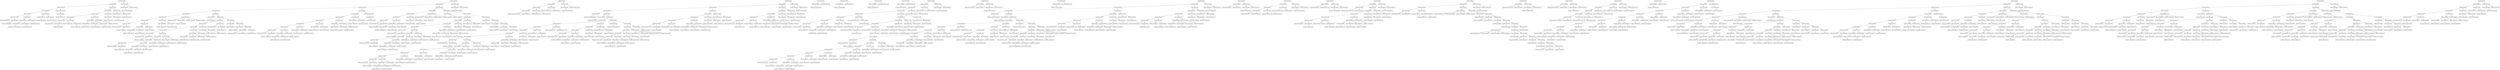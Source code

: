 digraph TreeVisitor {
"0x6030001da040" [label="StatementSeqNode" shape=box]
"0x6030001d9fe0" [label="StatementSeqNode" shape=box]
"0x6030001d9da0" [label="StatementSeqNode" shape=box]
"0x6030001d9d40" [label="StatementSeqNode" shape=box]
"0x6030001d9d10" [label="StatementSeqNode" shape=box]
"0x6030001d9c50" [label="StatementMoveNode" shape=box]
"0x60200011ca30" [label="ExpressionConstNode: 333" shape=box]
"0x6030001d9c50" -> "0x60200011ca30"
"0x60200011cab0" [label="ExpressionTempNode" shape=box]
"0x6040001bd650" [label="TempNode: auxiliary@1833" shape=box]
"0x60200011cab0" -> "0x6040001bd650"
"0x6030001d9c50" -> "0x60200011cab0"
"0x6030001d9d10" -> "0x6030001d9c50"
"0x6030001d9ce0" [label="StatementMoveNode" shape=box]
"0x6040001bd690" [label="ExpressionCallNode" shape=box]
"0x60200011ca10" [label="ExpressionNameNode" shape=box]
"0x6040001b79d0" [label="LabelNode: System.out.println@2133" shape=box]
"0x60200011ca10" -> "0x6040001b79d0"
"0x6040001bd690" -> "0x60200011ca10"
"0x60200011ca70" [label="ExpressionTempNode" shape=box]
"0x6040001bd610" [label="TempNode: auxiliary@1833" shape=box]
"0x60200011ca70" -> "0x6040001bd610"
"0x6040001bd690" -> "0x60200011ca70"
"0x6030001d9ce0" -> "0x6040001bd690"
"0x60200011cb10" [label="ExpressionTempNode" shape=box]
"0x6040001bd710" [label="TempNode: auxiliary@1834" shape=box]
"0x60200011cb10" -> "0x6040001bd710"
"0x6030001d9ce0" -> "0x60200011cb10"
"0x6030001d9d10" -> "0x6030001d9ce0"
"0x6030001d9d40" -> "0x6030001d9d10"
"0x6030001d9cb0" [label="StatementMoveNode" shape=box]
"0x60200011caf0" [label="ExpressionTempNode" shape=box]
"0x6040001bd6d0" [label="TempNode: auxiliary@1833" shape=box]
"0x60200011caf0" -> "0x6040001bd6d0"
"0x6030001d9cb0" -> "0x60200011caf0"
"0x60200011c9f0" [label="ExpressionTempNode" shape=box]
"0x6040001b9250" [label="TempNode: auxiliary@1788" shape=box]
"0x60200011c9f0" -> "0x6040001b9250"
"0x6030001d9cb0" -> "0x60200011c9f0"
"0x6030001d9d40" -> "0x6030001d9cb0"
"0x6030001d9da0" -> "0x6030001d9d40"
"0x60200011cb50" [label="StatementExpressionNode" shape=box]
"0x60200011cb30" [label="ExpressionTempNode" shape=box]
"0x6040001b9210" [label="TempNode: auxiliary@1787" shape=box]
"0x60200011cb30" -> "0x6040001b9210"
"0x60200011cb50" -> "0x60200011cb30"
"0x6030001d9da0" -> "0x60200011cb50"
"0x6030001d9fe0" -> "0x6030001d9da0"
"0x6030001d9fb0" [label="StatementSeqNode" shape=box]
"0x6030001d9f20" [label="StatementSeqNode" shape=box]
"0x6030001d9ef0" [label="StatementSeqNode" shape=box]
"0x6030001d9e30" [label="StatementSeqNode" shape=box]
"0x6030001d9dd0" [label="StatementMoveNode" shape=box]
"0x6040001bd750" [label="ExpressionLocalNode: v" shape=box]
"0x6030001d9dd0" -> "0x6040001bd750"
"0x60200011cc30" [label="ExpressionTempNode" shape=box]
"0x6040001bd810" [label="TempNode: auxiliary@1835" shape=box]
"0x60200011cc30" -> "0x6040001bd810"
"0x6030001d9dd0" -> "0x60200011cc30"
"0x6030001d9e30" -> "0x6030001d9dd0"
"0x6030001d9e00" [label="StatementMoveNode" shape=box]
"0x6040001bd790" [label="ExpressionLocalNode: this" shape=box]
"0x6030001d9e00" -> "0x6040001bd790"
"0x60200011ccb0" [label="ExpressionTempNode" shape=box]
"0x6040001bd890" [label="TempNode: auxiliary@1836" shape=box]
"0x60200011ccb0" -> "0x6040001bd890"
"0x6030001d9e00" -> "0x60200011ccb0"
"0x6030001d9e30" -> "0x6030001d9e00"
"0x6030001d9ef0" -> "0x6030001d9e30"
"0x6030001d9ec0" [label="StatementMoveNode" shape=box]
"0x6040001bd8d0" [label="ExpressionCallNode" shape=box]
"0x60200011cb90" [label="ExpressionNameNode" shape=box]
"0x6040001b7a90" [label="LabelNode: visit@2134" shape=box]
"0x60200011cb90" -> "0x6040001b7a90"
"0x6040001bd8d0" -> "0x60200011cb90"
"0x60200011cbf0" [label="ExpressionTempNode" shape=box]
"0x6040001bd7d0" [label="TempNode: auxiliary@1835" shape=box]
"0x60200011cbf0" -> "0x6040001bd7d0"
"0x6040001bd8d0" -> "0x60200011cbf0"
"0x60200011cc70" [label="ExpressionTempNode" shape=box]
"0x6040001bd850" [label="TempNode: auxiliary@1836" shape=box]
"0x60200011cc70" -> "0x6040001bd850"
"0x6040001bd8d0" -> "0x60200011cc70"
"0x6030001d9ec0" -> "0x6040001bd8d0"
"0x60200011cd10" [label="ExpressionTempNode" shape=box]
"0x6040001bd950" [label="TempNode: auxiliary@1837" shape=box]
"0x60200011cd10" -> "0x6040001bd950"
"0x6030001d9ec0" -> "0x60200011cd10"
"0x6030001d9ef0" -> "0x6030001d9ec0"
"0x6030001d9f20" -> "0x6030001d9ef0"
"0x6030001d9e90" [label="StatementMoveNode" shape=box]
"0x60200011ccf0" [label="ExpressionTempNode" shape=box]
"0x6040001bd910" [label="TempNode: auxiliary@1836" shape=box]
"0x60200011ccf0" -> "0x6040001bd910"
"0x6030001d9e90" -> "0x60200011ccf0"
"0x60200011cb70" [label="ExpressionTempNode" shape=box]
"0x6040001b9390" [label="TempNode: auxiliary@1789" shape=box]
"0x60200011cb70" -> "0x6040001b9390"
"0x6030001d9e90" -> "0x60200011cb70"
"0x6030001d9f20" -> "0x6030001d9e90"
"0x6030001d9fb0" -> "0x6030001d9f20"
"0x6030001d9f80" [label="StatementMoveNode" shape=box]
"0x6040001bd990" [label="ExpressionLocalNode: nti" shape=box]
"0x6030001d9f80" -> "0x6040001bd990"
"0x60200011cd30" [label="ExpressionTempNode" shape=box]
"0x6040001b9350" [label="TempNode: auxiliary@1788" shape=box]
"0x60200011cd30" -> "0x6040001b9350"
"0x6030001d9f80" -> "0x60200011cd30"
"0x6030001d9fb0" -> "0x6030001d9f80"
"0x6030001d9fe0" -> "0x6030001d9fb0"
"0x6030001da040" -> "0x6030001d9fe0"
"0x6030001da010" [label="StatementMoveNode" shape=box]
"0x60200011cd70" [label="ExpressionTempNode" shape=box]
"0x6040001b7bd0" [label="TempNode: return@return@35" shape=box]
"0x60200011cd70" -> "0x6040001b7bd0"
"0x6030001da010" -> "0x60200011cd70"
"0x60200011cd50" [label="ExpressionConstNode: 0" shape=box]
"0x6030001da010" -> "0x60200011cd50"
"0x6030001da040" -> "0x6030001da010"
"0x6030001db120" [label="StatementSeqNode" shape=box]
"0x6030001db0c0" [label="StatementSeqNode" shape=box]
"0x6030001daa00" [label="StatementSeqNode" shape=box]
"0x6030001da6d0" [label="StatementSeqNode" shape=box]
"0x6030001da1c0" [label="StatementSeqNode" shape=box]
"0x6030001da160" [label="StatementSeqNode" shape=box]
"0x6030001da130" [label="StatementSeqNode" shape=box]
"0x6030001da070" [label="StatementMoveNode" shape=box]
"0x6040001bd9d0" [label="ExpressionLocalNode: node" shape=box]
"0x6030001da070" -> "0x6040001bd9d0"
"0x60200011ce50" [label="ExpressionTempNode" shape=box]
"0x6040001bda50" [label="TempNode: auxiliary@1838" shape=box]
"0x60200011ce50" -> "0x6040001bda50"
"0x6030001da070" -> "0x60200011ce50"
"0x6030001da130" -> "0x6030001da070"
"0x6030001da100" [label="StatementMoveNode" shape=box]
"0x6040001bda90" [label="ExpressionCallNode" shape=box]
"0x60200011cdd0" [label="ExpressionNameNode" shape=box]
"0x6040001b6ed0" [label="LabelNode: GetHas_Left@2119" shape=box]
"0x60200011cdd0" -> "0x6040001b6ed0"
"0x6040001bda90" -> "0x60200011cdd0"
"0x60200011ce10" [label="ExpressionTempNode" shape=box]
"0x6040001bda10" [label="TempNode: auxiliary@1838" shape=box]
"0x60200011ce10" -> "0x6040001bda10"
"0x6040001bda90" -> "0x60200011ce10"
"0x6030001da100" -> "0x6040001bda90"
"0x60200011ceb0" [label="ExpressionTempNode" shape=box]
"0x6040001bdb10" [label="TempNode: auxiliary@1839" shape=box]
"0x60200011ceb0" -> "0x6040001bdb10"
"0x6030001da100" -> "0x60200011ceb0"
"0x6030001da130" -> "0x6030001da100"
"0x6030001da160" -> "0x6030001da130"
"0x6030001da0d0" [label="StatementMoveNode" shape=box]
"0x60200011ce90" [label="ExpressionTempNode" shape=box]
"0x6040001bdad0" [label="TempNode: auxiliary@1838" shape=box]
"0x60200011ce90" -> "0x6040001bdad0"
"0x6030001da0d0" -> "0x60200011ce90"
"0x60200011cdb0" [label="ExpressionTempNode" shape=box]
"0x6040001b94d0" [label="TempNode: auxiliary@1790" shape=box]
"0x60200011cdb0" -> "0x6040001b94d0"
"0x6030001da0d0" -> "0x60200011cdb0"
"0x6030001da160" -> "0x6030001da0d0"
"0x6030001da1c0" -> "0x6030001da160"
"0x6040001bdb50" [label="StatementCJumpNode: 1" shape=box]
"0x60200011cd90" [label="ExpressionConstNode: 0" shape=box]
"0x6040001bdb50" -> "0x60200011cd90"
"0x60200011ced0" [label="ExpressionTempNode" shape=box]
"0x6040001b9490" [label="TempNode: auxiliary@1789" shape=box]
"0x60200011ced0" -> "0x6040001b9490"
"0x6040001bdb50" -> "0x60200011ced0"
"0x6040001b71d0" [label="LabelNode: if_false@2123" shape=box]
"0x6040001bdb50" -> "0x6040001b71d0"
"0x6040001b7190" [label="LabelNode: if_true@2122" shape=box]
"0x6040001bdb50" -> "0x6040001b7190"
"0x6030001da1c0" -> "0x6040001bdb50"
"0x6030001da6d0" -> "0x6030001da1c0"
"0x6030001da6a0" [label="StatementSeqNode" shape=box]
"0x60200011cef0" [label="StatementLabelNode" shape=box]
"0x6040001b7250" [label="LabelNode: if_true@2122" shape=box]
"0x60200011cef0" -> "0x6040001b7250"
"0x6030001da6a0" -> "0x60200011cef0"
"0x6030001da670" [label="StatementSeqNode" shape=box]
"0x6030001da580" [label="StatementSeqNode" shape=box]
"0x6030001da4f0" [label="StatementSeqNode" shape=box]
"0x6030001da4c0" [label="StatementSeqNode" shape=box]
"0x6030001da400" [label="StatementSeqNode" shape=box]
"0x6030001da340" [label="StatementMoveNode" shape=box]
"0x6040001bdb90" [label="ExpressionLocalNode: this" shape=box]
"0x6030001da340" -> "0x6040001bdb90"
"0x60200011d110" [label="ExpressionTempNode" shape=box]
"0x6040001bdd90" [label="TempNode: auxiliary@1842" shape=box]
"0x60200011d110" -> "0x6040001bdd90"
"0x6030001da340" -> "0x60200011d110"
"0x6030001da400" -> "0x6030001da340"
"0x6030001da3d0" [label="StatementSeqNode" shape=box]
"0x6030001da2e0" [label="StatementSeqNode" shape=box]
"0x6030001da2b0" [label="StatementSeqNode" shape=box]
"0x6030001da1f0" [label="StatementMoveNode" shape=box]
"0x6040001bdbd0" [label="ExpressionLocalNode: node" shape=box]
"0x6030001da1f0" -> "0x6040001bdbd0"
"0x60200011d010" [label="ExpressionTempNode" shape=box]
"0x6040001bdc50" [label="TempNode: auxiliary@1840" shape=box]
"0x60200011d010" -> "0x6040001bdc50"
"0x6030001da1f0" -> "0x60200011d010"
"0x6030001da2b0" -> "0x6030001da1f0"
"0x6030001da280" [label="StatementMoveNode" shape=box]
"0x6040001bdc90" [label="ExpressionCallNode" shape=box]
"0x60200011cf90" [label="ExpressionNameNode" shape=box]
"0x6040001b7050" [label="LabelNode: GetLeft@2121" shape=box]
"0x60200011cf90" -> "0x6040001b7050"
"0x6040001bdc90" -> "0x60200011cf90"
"0x60200011cfd0" [label="ExpressionTempNode" shape=box]
"0x6040001bdc10" [label="TempNode: auxiliary@1840" shape=box]
"0x60200011cfd0" -> "0x6040001bdc10"
"0x6040001bdc90" -> "0x60200011cfd0"
"0x6030001da280" -> "0x6040001bdc90"
"0x60200011d070" [label="ExpressionTempNode" shape=box]
"0x6040001bdd10" [label="TempNode: auxiliary@1841" shape=box]
"0x60200011d070" -> "0x6040001bdd10"
"0x6030001da280" -> "0x60200011d070"
"0x6030001da2b0" -> "0x6030001da280"
"0x6030001da2e0" -> "0x6030001da2b0"
"0x6030001da250" [label="StatementMoveNode" shape=box]
"0x60200011d050" [label="ExpressionTempNode" shape=box]
"0x6040001bdcd0" [label="TempNode: auxiliary@1840" shape=box]
"0x60200011d050" -> "0x6040001bdcd0"
"0x6030001da250" -> "0x60200011d050"
"0x60200011cf70" [label="ExpressionTempNode" shape=box]
"0x6040001b9650" [label="TempNode: auxiliary@1791" shape=box]
"0x60200011cf70" -> "0x6040001b9650"
"0x6030001da250" -> "0x60200011cf70"
"0x6030001da2e0" -> "0x6030001da250"
"0x6030001da3d0" -> "0x6030001da2e0"
"0x6030001da370" [label="StatementMoveNode" shape=box]
"0x60200011d090" [label="ExpressionTempNode" shape=box]
"0x6040001b9610" [label="TempNode: auxiliary@1790" shape=box]
"0x60200011d090" -> "0x6040001b9610"
"0x6030001da370" -> "0x60200011d090"
"0x60200011d1b0" [label="ExpressionTempNode" shape=box]
"0x6040001bde10" [label="TempNode: auxiliary@1843" shape=box]
"0x60200011d1b0" -> "0x6040001bde10"
"0x6030001da370" -> "0x60200011d1b0"
"0x6030001da3d0" -> "0x6030001da370"
"0x6030001da400" -> "0x6030001da3d0"
"0x6030001da4c0" -> "0x6030001da400"
"0x6030001da490" [label="StatementMoveNode" shape=box]
"0x6040001bde50" [label="ExpressionCallNode" shape=box]
"0x60200011cf30" [label="ExpressionNameNode" shape=box]
"0x6040001b6f90" [label="LabelNode: RecPrint@2120" shape=box]
"0x60200011cf30" -> "0x6040001b6f90"
"0x6040001bde50" -> "0x60200011cf30"
"0x60200011d0d0" [label="ExpressionTempNode" shape=box]
"0x6040001bdd50" [label="TempNode: auxiliary@1842" shape=box]
"0x60200011d0d0" -> "0x6040001bdd50"
"0x6040001bde50" -> "0x60200011d0d0"
"0x60200011d170" [label="ExpressionTempNode" shape=box]
"0x6040001bddd0" [label="TempNode: auxiliary@1843" shape=box]
"0x60200011d170" -> "0x6040001bddd0"
"0x6040001bde50" -> "0x60200011d170"
"0x6030001da490" -> "0x6040001bde50"
"0x60200011d1f0" [label="ExpressionTempNode" shape=box]
"0x6040001bded0" [label="TempNode: auxiliary@1844" shape=box]
"0x60200011d1f0" -> "0x6040001bded0"
"0x6030001da490" -> "0x60200011d1f0"
"0x6030001da4c0" -> "0x6030001da490"
"0x6030001da4f0" -> "0x6030001da4c0"
"0x6030001da460" [label="StatementMoveNode" shape=box]
"0x60200011d1d0" [label="ExpressionTempNode" shape=box]
"0x6040001bde90" [label="TempNode: auxiliary@1843" shape=box]
"0x60200011d1d0" -> "0x6040001bde90"
"0x6030001da460" -> "0x60200011d1d0"
"0x60200011cf10" [label="ExpressionTempNode" shape=box]
"0x6040001b9710" [label="TempNode: auxiliary@1792" shape=box]
"0x60200011cf10" -> "0x6040001b9710"
"0x6030001da460" -> "0x60200011cf10"
"0x6030001da4f0" -> "0x6030001da460"
"0x6030001da580" -> "0x6030001da4f0"
"0x6030001da550" [label="StatementMoveNode" shape=box]
"0x6040001bdf10" [label="ExpressionLocalNode: ntb" shape=box]
"0x6030001da550" -> "0x6040001bdf10"
"0x60200011d210" [label="ExpressionTempNode" shape=box]
"0x6040001b96d0" [label="TempNode: auxiliary@1791" shape=box]
"0x60200011d210" -> "0x6040001b96d0"
"0x6030001da550" -> "0x60200011d210"
"0x6030001da580" -> "0x6030001da550"
"0x6030001da670" -> "0x6030001da580"
"0x6030001da640" [label="StatementSeqNode" shape=box]
"0x60200011d230" [label="StatementJumpNode" shape=box]
"0x6040001b7210" [label="LabelNode: if_end@2124" shape=box]
"0x60200011d230" -> "0x6040001b7210"
"0x6030001da640" -> "0x60200011d230"
"0x6030001da610" [label="StatementSeqNode" shape=box]
"0x60200011d250" [label="StatementLabelNode" shape=box]
"0x6040001b7290" [label="LabelNode: if_false@2123" shape=box]
"0x60200011d250" -> "0x6040001b7290"
"0x6030001da610" -> "0x60200011d250"
"0x6030001da5e0" [label="StatementSeqNode" shape=box]
"0x6030001da5b0" [label="StatementMoveNode" shape=box]
"0x6040001bdf50" [label="ExpressionLocalNode: ntb" shape=box]
"0x6030001da5b0" -> "0x6040001bdf50"
"0x60200011d270" [label="ExpressionConstNode: 1" shape=box]
"0x6030001da5b0" -> "0x60200011d270"
"0x6030001da5e0" -> "0x6030001da5b0"
"0x60200011d290" [label="StatementLabelNode" shape=box]
"0x6040001b72d0" [label="LabelNode: if_end@2124" shape=box]
"0x60200011d290" -> "0x6040001b72d0"
"0x6030001da5e0" -> "0x60200011d290"
"0x6030001da610" -> "0x6030001da5e0"
"0x6030001da640" -> "0x6030001da610"
"0x6030001da670" -> "0x6030001da640"
"0x6030001da6a0" -> "0x6030001da670"
"0x6030001da6d0" -> "0x6030001da6a0"
"0x6030001daa00" -> "0x6030001da6d0"
"0x6030001da9d0" [label="StatementSeqNode" shape=box]
"0x6030001da970" [label="StatementSeqNode" shape=box]
"0x6030001da940" [label="StatementSeqNode" shape=box]
"0x6030001da880" [label="StatementSeqNode" shape=box]
"0x6030001da7f0" [label="StatementSeqNode" shape=box]
"0x6030001da7c0" [label="StatementSeqNode" shape=box]
"0x6030001da700" [label="StatementMoveNode" shape=box]
"0x6040001bdf90" [label="ExpressionLocalNode: node" shape=box]
"0x6030001da700" -> "0x6040001bdf90"
"0x60200011d390" [label="ExpressionTempNode" shape=box]
"0x6040001be010" [label="TempNode: auxiliary@1845" shape=box]
"0x60200011d390" -> "0x6040001be010"
"0x6030001da700" -> "0x60200011d390"
"0x6030001da7c0" -> "0x6030001da700"
"0x6030001da790" [label="StatementMoveNode" shape=box]
"0x6040001be050" [label="ExpressionCallNode" shape=box]
"0x60200011d310" [label="ExpressionNameNode" shape=box]
"0x6040001b7350" [label="LabelNode: GetKey@2125" shape=box]
"0x60200011d310" -> "0x6040001b7350"
"0x6040001be050" -> "0x60200011d310"
"0x60200011d350" [label="ExpressionTempNode" shape=box]
"0x6040001bdfd0" [label="TempNode: auxiliary@1845" shape=box]
"0x60200011d350" -> "0x6040001bdfd0"
"0x6040001be050" -> "0x60200011d350"
"0x6030001da790" -> "0x6040001be050"
"0x60200011d3f0" [label="ExpressionTempNode" shape=box]
"0x6040001be0d0" [label="TempNode: auxiliary@1846" shape=box]
"0x60200011d3f0" -> "0x6040001be0d0"
"0x6030001da790" -> "0x60200011d3f0"
"0x6030001da7c0" -> "0x6030001da790"
"0x6030001da7f0" -> "0x6030001da7c0"
"0x6030001da760" [label="StatementMoveNode" shape=box]
"0x60200011d3d0" [label="ExpressionTempNode" shape=box]
"0x6040001be090" [label="TempNode: auxiliary@1845" shape=box]
"0x60200011d3d0" -> "0x6040001be090"
"0x6030001da760" -> "0x60200011d3d0"
"0x60200011d2f0" [label="ExpressionTempNode" shape=box]
"0x6040001b9890" [label="TempNode: auxiliary@1793" shape=box]
"0x60200011d2f0" -> "0x6040001b9890"
"0x6030001da760" -> "0x60200011d2f0"
"0x6030001da7f0" -> "0x6030001da760"
"0x6030001da880" -> "0x6030001da7f0"
"0x6030001da850" [label="StatementMoveNode" shape=box]
"0x60200011d410" [label="ExpressionTempNode" shape=box]
"0x6040001b9850" [label="TempNode: auxiliary@1792" shape=box]
"0x60200011d410" -> "0x6040001b9850"
"0x6030001da850" -> "0x60200011d410"
"0x60200011d4b0" [label="ExpressionTempNode" shape=box]
"0x6040001be150" [label="TempNode: auxiliary@1847" shape=box]
"0x60200011d4b0" -> "0x6040001be150"
"0x6030001da850" -> "0x60200011d4b0"
"0x6030001da880" -> "0x6030001da850"
"0x6030001da940" -> "0x6030001da880"
"0x6030001da910" [label="StatementMoveNode" shape=box]
"0x6040001be190" [label="ExpressionCallNode" shape=box]
"0x60200011d2d0" [label="ExpressionNameNode" shape=box]
"0x6040001b7410" [label="LabelNode: System.out.println@2126" shape=box]
"0x60200011d2d0" -> "0x6040001b7410"
"0x6040001be190" -> "0x60200011d2d0"
"0x60200011d470" [label="ExpressionTempNode" shape=box]
"0x6040001be110" [label="TempNode: auxiliary@1847" shape=box]
"0x60200011d470" -> "0x6040001be110"
"0x6040001be190" -> "0x60200011d470"
"0x6030001da910" -> "0x6040001be190"
"0x60200011d510" [label="ExpressionTempNode" shape=box]
"0x6040001be210" [label="TempNode: auxiliary@1848" shape=box]
"0x60200011d510" -> "0x6040001be210"
"0x6030001da910" -> "0x60200011d510"
"0x6030001da940" -> "0x6030001da910"
"0x6030001da970" -> "0x6030001da940"
"0x6030001da8e0" [label="StatementMoveNode" shape=box]
"0x60200011d4f0" [label="ExpressionTempNode" shape=box]
"0x6040001be1d0" [label="TempNode: auxiliary@1847" shape=box]
"0x60200011d4f0" -> "0x6040001be1d0"
"0x6030001da8e0" -> "0x60200011d4f0"
"0x60200011d2b0" [label="ExpressionTempNode" shape=box]
"0x6040001b9950" [label="TempNode: auxiliary@1794" shape=box]
"0x60200011d2b0" -> "0x6040001b9950"
"0x6030001da8e0" -> "0x60200011d2b0"
"0x6030001da970" -> "0x6030001da8e0"
"0x6030001da9d0" -> "0x6030001da970"
"0x60200011d550" [label="StatementExpressionNode" shape=box]
"0x60200011d530" [label="ExpressionTempNode" shape=box]
"0x6040001b9910" [label="TempNode: auxiliary@1793" shape=box]
"0x60200011d530" -> "0x6040001b9910"
"0x60200011d550" -> "0x60200011d530"
"0x6030001da9d0" -> "0x60200011d550"
"0x6030001daa00" -> "0x6030001da9d0"
"0x6030001db0c0" -> "0x6030001daa00"
"0x6030001db090" [label="StatementSeqNode" shape=box]
"0x6030001dab80" [label="StatementSeqNode" shape=box]
"0x6030001dab20" [label="StatementSeqNode" shape=box]
"0x6030001daaf0" [label="StatementSeqNode" shape=box]
"0x6030001daa30" [label="StatementMoveNode" shape=box]
"0x6040001be250" [label="ExpressionLocalNode: node" shape=box]
"0x6030001daa30" -> "0x6040001be250"
"0x60200011d630" [label="ExpressionTempNode" shape=box]
"0x6040001be2d0" [label="TempNode: auxiliary@1849" shape=box]
"0x60200011d630" -> "0x6040001be2d0"
"0x6030001daa30" -> "0x60200011d630"
"0x6030001daaf0" -> "0x6030001daa30"
"0x6030001daac0" [label="StatementMoveNode" shape=box]
"0x6040001be310" [label="ExpressionCallNode" shape=box]
"0x60200011d5b0" [label="ExpressionNameNode" shape=box]
"0x6040001b74d0" [label="LabelNode: GetHas_Right@2127" shape=box]
"0x60200011d5b0" -> "0x6040001b74d0"
"0x6040001be310" -> "0x60200011d5b0"
"0x60200011d5f0" [label="ExpressionTempNode" shape=box]
"0x6040001be290" [label="TempNode: auxiliary@1849" shape=box]
"0x60200011d5f0" -> "0x6040001be290"
"0x6040001be310" -> "0x60200011d5f0"
"0x6030001daac0" -> "0x6040001be310"
"0x60200011d690" [label="ExpressionTempNode" shape=box]
"0x6040001be390" [label="TempNode: auxiliary@1850" shape=box]
"0x60200011d690" -> "0x6040001be390"
"0x6030001daac0" -> "0x60200011d690"
"0x6030001daaf0" -> "0x6030001daac0"
"0x6030001dab20" -> "0x6030001daaf0"
"0x6030001daa90" [label="StatementMoveNode" shape=box]
"0x60200011d670" [label="ExpressionTempNode" shape=box]
"0x6040001be350" [label="TempNode: auxiliary@1849" shape=box]
"0x60200011d670" -> "0x6040001be350"
"0x6030001daa90" -> "0x60200011d670"
"0x60200011d590" [label="ExpressionTempNode" shape=box]
"0x6040001b9a50" [label="TempNode: auxiliary@1795" shape=box]
"0x60200011d590" -> "0x6040001b9a50"
"0x6030001daa90" -> "0x60200011d590"
"0x6030001dab20" -> "0x6030001daa90"
"0x6030001dab80" -> "0x6030001dab20"
"0x6040001be3d0" [label="StatementCJumpNode: 1" shape=box]
"0x60200011d570" [label="ExpressionConstNode: 0" shape=box]
"0x6040001be3d0" -> "0x60200011d570"
"0x60200011d6b0" [label="ExpressionTempNode" shape=box]
"0x6040001b9a10" [label="TempNode: auxiliary@1794" shape=box]
"0x60200011d6b0" -> "0x6040001b9a10"
"0x6040001be3d0" -> "0x60200011d6b0"
"0x6040001b77d0" [label="LabelNode: if_false@2131" shape=box]
"0x6040001be3d0" -> "0x6040001b77d0"
"0x6040001b7790" [label="LabelNode: if_true@2130" shape=box]
"0x6040001be3d0" -> "0x6040001b7790"
"0x6030001dab80" -> "0x6040001be3d0"
"0x6030001db090" -> "0x6030001dab80"
"0x6030001db060" [label="StatementSeqNode" shape=box]
"0x60200011d6d0" [label="StatementLabelNode" shape=box]
"0x6040001b7850" [label="LabelNode: if_true@2130" shape=box]
"0x60200011d6d0" -> "0x6040001b7850"
"0x6030001db060" -> "0x60200011d6d0"
"0x6030001db030" [label="StatementSeqNode" shape=box]
"0x6030001daf40" [label="StatementSeqNode" shape=box]
"0x6030001daeb0" [label="StatementSeqNode" shape=box]
"0x6030001dae80" [label="StatementSeqNode" shape=box]
"0x6030001dadc0" [label="StatementSeqNode" shape=box]
"0x6030001dad00" [label="StatementMoveNode" shape=box]
"0x6040001be410" [label="ExpressionLocalNode: this" shape=box]
"0x6030001dad00" -> "0x6040001be410"
"0x60200011d8f0" [label="ExpressionTempNode" shape=box]
"0x6040001be610" [label="TempNode: auxiliary@1853" shape=box]
"0x60200011d8f0" -> "0x6040001be610"
"0x6030001dad00" -> "0x60200011d8f0"
"0x6030001dadc0" -> "0x6030001dad00"
"0x6030001dad90" [label="StatementSeqNode" shape=box]
"0x6030001daca0" [label="StatementSeqNode" shape=box]
"0x6030001dac70" [label="StatementSeqNode" shape=box]
"0x6030001dabb0" [label="StatementMoveNode" shape=box]
"0x6040001be450" [label="ExpressionLocalNode: node" shape=box]
"0x6030001dabb0" -> "0x6040001be450"
"0x60200011d7f0" [label="ExpressionTempNode" shape=box]
"0x6040001be4d0" [label="TempNode: auxiliary@1851" shape=box]
"0x60200011d7f0" -> "0x6040001be4d0"
"0x6030001dabb0" -> "0x60200011d7f0"
"0x6030001dac70" -> "0x6030001dabb0"
"0x6030001dac40" [label="StatementMoveNode" shape=box]
"0x6040001be510" [label="ExpressionCallNode" shape=box]
"0x60200011d770" [label="ExpressionNameNode" shape=box]
"0x6040001b7650" [label="LabelNode: GetRight@2129" shape=box]
"0x60200011d770" -> "0x6040001b7650"
"0x6040001be510" -> "0x60200011d770"
"0x60200011d7b0" [label="ExpressionTempNode" shape=box]
"0x6040001be490" [label="TempNode: auxiliary@1851" shape=box]
"0x60200011d7b0" -> "0x6040001be490"
"0x6040001be510" -> "0x60200011d7b0"
"0x6030001dac40" -> "0x6040001be510"
"0x60200011d850" [label="ExpressionTempNode" shape=box]
"0x6040001be590" [label="TempNode: auxiliary@1852" shape=box]
"0x60200011d850" -> "0x6040001be590"
"0x6030001dac40" -> "0x60200011d850"
"0x6030001dac70" -> "0x6030001dac40"
"0x6030001daca0" -> "0x6030001dac70"
"0x6030001dac10" [label="StatementMoveNode" shape=box]
"0x60200011d830" [label="ExpressionTempNode" shape=box]
"0x6040001be550" [label="TempNode: auxiliary@1851" shape=box]
"0x60200011d830" -> "0x6040001be550"
"0x6030001dac10" -> "0x60200011d830"
"0x60200011d750" [label="ExpressionTempNode" shape=box]
"0x6040001b9bd0" [label="TempNode: auxiliary@1796" shape=box]
"0x60200011d750" -> "0x6040001b9bd0"
"0x6030001dac10" -> "0x60200011d750"
"0x6030001daca0" -> "0x6030001dac10"
"0x6030001dad90" -> "0x6030001daca0"
"0x6030001dad30" [label="StatementMoveNode" shape=box]
"0x60200011d870" [label="ExpressionTempNode" shape=box]
"0x6040001b9b90" [label="TempNode: auxiliary@1795" shape=box]
"0x60200011d870" -> "0x6040001b9b90"
"0x6030001dad30" -> "0x60200011d870"
"0x60200011d990" [label="ExpressionTempNode" shape=box]
"0x6040001be690" [label="TempNode: auxiliary@1854" shape=box]
"0x60200011d990" -> "0x6040001be690"
"0x6030001dad30" -> "0x60200011d990"
"0x6030001dad90" -> "0x6030001dad30"
"0x6030001dadc0" -> "0x6030001dad90"
"0x6030001dae80" -> "0x6030001dadc0"
"0x6030001dae50" [label="StatementMoveNode" shape=box]
"0x6040001be6d0" [label="ExpressionCallNode" shape=box]
"0x60200011d710" [label="ExpressionNameNode" shape=box]
"0x6040001b7590" [label="LabelNode: RecPrint@2128" shape=box]
"0x60200011d710" -> "0x6040001b7590"
"0x6040001be6d0" -> "0x60200011d710"
"0x60200011d8b0" [label="ExpressionTempNode" shape=box]
"0x6040001be5d0" [label="TempNode: auxiliary@1853" shape=box]
"0x60200011d8b0" -> "0x6040001be5d0"
"0x6040001be6d0" -> "0x60200011d8b0"
"0x60200011d950" [label="ExpressionTempNode" shape=box]
"0x6040001be650" [label="TempNode: auxiliary@1854" shape=box]
"0x60200011d950" -> "0x6040001be650"
"0x6040001be6d0" -> "0x60200011d950"
"0x6030001dae50" -> "0x6040001be6d0"
"0x60200011d9d0" [label="ExpressionTempNode" shape=box]
"0x6040001be750" [label="TempNode: auxiliary@1855" shape=box]
"0x60200011d9d0" -> "0x6040001be750"
"0x6030001dae50" -> "0x60200011d9d0"
"0x6030001dae80" -> "0x6030001dae50"
"0x6030001daeb0" -> "0x6030001dae80"
"0x6030001dae20" [label="StatementMoveNode" shape=box]
"0x60200011d9b0" [label="ExpressionTempNode" shape=box]
"0x6040001be710" [label="TempNode: auxiliary@1854" shape=box]
"0x60200011d9b0" -> "0x6040001be710"
"0x6030001dae20" -> "0x60200011d9b0"
"0x60200011d6f0" [label="ExpressionTempNode" shape=box]
"0x6040001b9c90" [label="TempNode: auxiliary@1797" shape=box]
"0x60200011d6f0" -> "0x6040001b9c90"
"0x6030001dae20" -> "0x60200011d6f0"
"0x6030001daeb0" -> "0x6030001dae20"
"0x6030001daf40" -> "0x6030001daeb0"
"0x6030001daf10" [label="StatementMoveNode" shape=box]
"0x6040001be790" [label="ExpressionLocalNode: ntb" shape=box]
"0x6030001daf10" -> "0x6040001be790"
"0x60200011d9f0" [label="ExpressionTempNode" shape=box]
"0x6040001b9c50" [label="TempNode: auxiliary@1796" shape=box]
"0x60200011d9f0" -> "0x6040001b9c50"
"0x6030001daf10" -> "0x60200011d9f0"
"0x6030001daf40" -> "0x6030001daf10"
"0x6030001db030" -> "0x6030001daf40"
"0x6030001db000" [label="StatementSeqNode" shape=box]
"0x60200011da10" [label="StatementJumpNode" shape=box]
"0x6040001b7810" [label="LabelNode: if_end@2132" shape=box]
"0x60200011da10" -> "0x6040001b7810"
"0x6030001db000" -> "0x60200011da10"
"0x6030001dafd0" [label="StatementSeqNode" shape=box]
"0x60200011da30" [label="StatementLabelNode" shape=box]
"0x6040001b7890" [label="LabelNode: if_false@2131" shape=box]
"0x60200011da30" -> "0x6040001b7890"
"0x6030001dafd0" -> "0x60200011da30"
"0x6030001dafa0" [label="StatementSeqNode" shape=box]
"0x6030001daf70" [label="StatementMoveNode" shape=box]
"0x6040001be7d0" [label="ExpressionLocalNode: ntb" shape=box]
"0x6030001daf70" -> "0x6040001be7d0"
"0x60200011da50" [label="ExpressionConstNode: 1" shape=box]
"0x6030001daf70" -> "0x60200011da50"
"0x6030001dafa0" -> "0x6030001daf70"
"0x60200011da70" [label="StatementLabelNode" shape=box]
"0x6040001b78d0" [label="LabelNode: if_end@2132" shape=box]
"0x60200011da70" -> "0x6040001b78d0"
"0x6030001dafa0" -> "0x60200011da70"
"0x6030001dafd0" -> "0x6030001dafa0"
"0x6030001db000" -> "0x6030001dafd0"
"0x6030001db030" -> "0x6030001db000"
"0x6030001db060" -> "0x6030001db030"
"0x6030001db090" -> "0x6030001db060"
"0x6030001db0c0" -> "0x6030001db090"
"0x6030001db120" -> "0x6030001db0c0"
"0x6030001db0f0" [label="StatementMoveNode" shape=box]
"0x60200011dab0" [label="ExpressionTempNode" shape=box]
"0x6040001b7950" [label="TempNode: return@return@35" shape=box]
"0x60200011dab0" -> "0x6040001b7950"
"0x6030001db0f0" -> "0x60200011dab0"
"0x60200011da90" [label="ExpressionConstNode: 1" shape=box]
"0x6030001db0f0" -> "0x60200011da90"
"0x6030001db120" -> "0x6030001db0f0"
"0x6030001db270" [label="StatementSeqNode" shape=box]
"0x6030001db210" [label="StatementSeqNode" shape=box]
"0x6030001db1b0" [label="StatementSeqNode" shape=box]
"0x6030001db150" [label="StatementMoveNode" shape=box]
"0x6040001be850" [label="ExpressionLocalNode: current_node" shape=box]
"0x6030001db150" -> "0x6040001be850"
"0x6040001be810" [label="ExpressionLocalNode: this" shape=box]
"0x6030001db150" -> "0x6040001be810"
"0x6030001db1b0" -> "0x6030001db150"
"0x6030001db180" [label="StatementMoveNode" shape=box]
"0x6040001be890" [label="ExpressionLocalNode: cont" shape=box]
"0x6030001db180" -> "0x6040001be890"
"0x60200011dad0" [label="ExpressionConstNode: 1" shape=box]
"0x6030001db180" -> "0x60200011dad0"
"0x6030001db1b0" -> "0x6030001db180"
"0x6030001db210" -> "0x6030001db1b0"
"0x6030001db1e0" [label="StatementMoveNode" shape=box]
"0x6040001be8d0" [label="ExpressionLocalNode: ifound" shape=box]
"0x6030001db1e0" -> "0x6040001be8d0"
"0x60200011daf0" [label="ExpressionConstNode: 0" shape=box]
"0x6030001db1e0" -> "0x60200011daf0"
"0x6030001db210" -> "0x6030001db1e0"
"0x6030001db270" -> "0x6030001db210"
"0x6030001db240" [label="StatementMoveNode" shape=box]
"0x60200011db10" [label="ExpressionTempNode" shape=box]
"0x6040001b6c90" [label="TempNode: return@return@35" shape=box]
"0x60200011db10" -> "0x6040001b6c90"
"0x6030001db240" -> "0x60200011db10"
"0x6040001be910" [label="ExpressionLocalNode: ifound" shape=box]
"0x6030001db240" -> "0x6040001be910"
"0x6030001db270" -> "0x6030001db240"
"0x6030001dc140" [label="StatementSeqNode" shape=box]
"0x6030001dc0e0" [label="StatementSeqNode" shape=box]
"0x6030001dbea0" [label="StatementSeqNode" shape=box]
"0x6030001dbc60" [label="StatementSeqNode" shape=box]
"0x60200011db30" [label="StatementJumpNode" shape=box]
"0x6040001b6690" [label="LabelNode: while_conditional@2113" shape=box]
"0x60200011db30" -> "0x6040001b6690"
"0x6030001dbc60" -> "0x60200011db30"
"0x6030001dbc30" [label="StatementSeqNode" shape=box]
"0x60200011db50" [label="StatementLabelNode" shape=box]
"0x6040001b67d0" [label="LabelNode: while_true@2114" shape=box]
"0x60200011db50" -> "0x6040001b67d0"
"0x6030001dbc30" -> "0x60200011db50"
"0x6030001dbc00" [label="StatementSeqNode" shape=box]
"0x6030001db9f0" [label="StatementSeqNode" shape=box]
"0x6030001db810" [label="StatementSeqNode" shape=box]
"0x6030001db7b0" [label="StatementSeqNode" shape=box]
"0x6030001db720" [label="StatementSeqNode" shape=box]
"0x6030001db6f0" [label="StatementSeqNode" shape=box]
"0x6030001db630" [label="StatementSeqNode" shape=box]
"0x6030001db570" [label="StatementMoveNode" shape=box]
"0x6040001be950" [label="ExpressionLocalNode: c_node" shape=box]
"0x6030001db570" -> "0x6040001be950"
"0x60200011ded0" [label="ExpressionTempNode" shape=box]
"0x6040001bec90" [label="TempNode: auxiliary@1860" shape=box]
"0x60200011ded0" -> "0x6040001bec90"
"0x6030001db570" -> "0x60200011ded0"
"0x6030001db630" -> "0x6030001db570"
"0x6030001db600" [label="StatementSeqNode" shape=box]
"0x6030001db510" [label="StatementSeqNode" shape=box]
"0x6030001db4e0" [label="StatementSeqNode" shape=box]
"0x6030001db420" [label="StatementSeqNode" shape=box]
"0x6030001db390" [label="StatementSeqNode" shape=box]
"0x6030001db360" [label="StatementSeqNode" shape=box]
"0x6030001db2a0" [label="StatementMoveNode" shape=box]
"0x6040001be990" [label="ExpressionLocalNode: c_node" shape=box]
"0x6030001db2a0" -> "0x6040001be990"
"0x60200011dcb0" [label="ExpressionTempNode" shape=box]
"0x6040001bea10" [label="TempNode: auxiliary@1856" shape=box]
"0x60200011dcb0" -> "0x6040001bea10"
"0x6030001db2a0" -> "0x60200011dcb0"
"0x6030001db360" -> "0x6030001db2a0"
"0x6030001db330" [label="StatementMoveNode" shape=box]
"0x6040001bea50" [label="ExpressionCallNode" shape=box]
"0x60200011dc30" [label="ExpressionNameNode" shape=box]
"0x6040001b6410" [label="LabelNode: GetLeft@2111" shape=box]
"0x60200011dc30" -> "0x6040001b6410"
"0x6040001bea50" -> "0x60200011dc30"
"0x60200011dc70" [label="ExpressionTempNode" shape=box]
"0x6040001be9d0" [label="TempNode: auxiliary@1856" shape=box]
"0x60200011dc70" -> "0x6040001be9d0"
"0x6040001bea50" -> "0x60200011dc70"
"0x6030001db330" -> "0x6040001bea50"
"0x60200011dd10" [label="ExpressionTempNode" shape=box]
"0x6040001bead0" [label="TempNode: auxiliary@1857" shape=box]
"0x60200011dd10" -> "0x6040001bead0"
"0x6030001db330" -> "0x60200011dd10"
"0x6030001db360" -> "0x6030001db330"
"0x6030001db390" -> "0x6030001db360"
"0x6030001db300" [label="StatementMoveNode" shape=box]
"0x60200011dcf0" [label="ExpressionTempNode" shape=box]
"0x6040001bea90" [label="TempNode: auxiliary@1856" shape=box]
"0x60200011dcf0" -> "0x6040001bea90"
"0x6030001db300" -> "0x60200011dcf0"
"0x60200011dc10" [label="ExpressionTempNode" shape=box]
"0x6040001b9f90" [label="TempNode: auxiliary@1798" shape=box]
"0x60200011dc10" -> "0x6040001b9f90"
"0x6030001db300" -> "0x60200011dc10"
"0x6030001db390" -> "0x6030001db300"
"0x6030001db420" -> "0x6030001db390"
"0x6030001db3f0" [label="StatementMoveNode" shape=box]
"0x60200011dd30" [label="ExpressionTempNode" shape=box]
"0x6040001b9f50" [label="TempNode: auxiliary@1797" shape=box]
"0x60200011dd30" -> "0x6040001b9f50"
"0x6030001db3f0" -> "0x60200011dd30"
"0x60200011ddd0" [label="ExpressionTempNode" shape=box]
"0x6040001beb50" [label="TempNode: auxiliary@1858" shape=box]
"0x60200011ddd0" -> "0x6040001beb50"
"0x6030001db3f0" -> "0x60200011ddd0"
"0x6030001db420" -> "0x6030001db3f0"
"0x6030001db4e0" -> "0x6030001db420"
"0x6030001db4b0" [label="StatementMoveNode" shape=box]
"0x6040001beb90" [label="ExpressionCallNode" shape=box]
"0x60200011dbf0" [label="ExpressionNameNode" shape=box]
"0x6040001b6390" [label="LabelNode: GetKey@2110" shape=box]
"0x60200011dbf0" -> "0x6040001b6390"
"0x6040001beb90" -> "0x60200011dbf0"
"0x60200011dd90" [label="ExpressionTempNode" shape=box]
"0x6040001beb10" [label="TempNode: auxiliary@1858" shape=box]
"0x60200011dd90" -> "0x6040001beb10"
"0x6040001beb90" -> "0x60200011dd90"
"0x6030001db4b0" -> "0x6040001beb90"
"0x60200011de30" [label="ExpressionTempNode" shape=box]
"0x6040001bec10" [label="TempNode: auxiliary@1859" shape=box]
"0x60200011de30" -> "0x6040001bec10"
"0x6030001db4b0" -> "0x60200011de30"
"0x6030001db4e0" -> "0x6030001db4b0"
"0x6030001db510" -> "0x6030001db4e0"
"0x6030001db480" [label="StatementMoveNode" shape=box]
"0x60200011de10" [label="ExpressionTempNode" shape=box]
"0x6040001bebd0" [label="TempNode: auxiliary@1858" shape=box]
"0x60200011de10" -> "0x6040001bebd0"
"0x6030001db480" -> "0x60200011de10"
"0x60200011dbd0" [label="ExpressionTempNode" shape=box]
"0x6040001ba050" [label="TempNode: auxiliary@1799" shape=box]
"0x60200011dbd0" -> "0x6040001ba050"
"0x6030001db480" -> "0x60200011dbd0"
"0x6030001db510" -> "0x6030001db480"
"0x6030001db600" -> "0x6030001db510"
"0x6030001db5a0" [label="StatementMoveNode" shape=box]
"0x60200011de50" [label="ExpressionTempNode" shape=box]
"0x6040001ba010" [label="TempNode: auxiliary@1798" shape=box]
"0x60200011de50" -> "0x6040001ba010"
"0x6030001db5a0" -> "0x60200011de50"
"0x60200011df70" [label="ExpressionTempNode" shape=box]
"0x6040001bed10" [label="TempNode: auxiliary@1861" shape=box]
"0x60200011df70" -> "0x6040001bed10"
"0x6030001db5a0" -> "0x60200011df70"
"0x6030001db600" -> "0x6030001db5a0"
"0x6030001db630" -> "0x6030001db600"
"0x6030001db6f0" -> "0x6030001db630"
"0x6030001db6c0" [label="StatementMoveNode" shape=box]
"0x6040001bed50" [label="ExpressionCallNode" shape=box]
"0x60200011db90" [label="ExpressionNameNode" shape=box]
"0x6040001b62d0" [label="LabelNode: SetKey@2109" shape=box]
"0x60200011db90" -> "0x6040001b62d0"
"0x6040001bed50" -> "0x60200011db90"
"0x60200011de90" [label="ExpressionTempNode" shape=box]
"0x6040001bec50" [label="TempNode: auxiliary@1860" shape=box]
"0x60200011de90" -> "0x6040001bec50"
"0x6040001bed50" -> "0x60200011de90"
"0x60200011df30" [label="ExpressionTempNode" shape=box]
"0x6040001becd0" [label="TempNode: auxiliary@1861" shape=box]
"0x60200011df30" -> "0x6040001becd0"
"0x6040001bed50" -> "0x60200011df30"
"0x6030001db6c0" -> "0x6040001bed50"
"0x60200011dfb0" [label="ExpressionTempNode" shape=box]
"0x6040001bedd0" [label="TempNode: auxiliary@1862" shape=box]
"0x60200011dfb0" -> "0x6040001bedd0"
"0x6030001db6c0" -> "0x60200011dfb0"
"0x6030001db6f0" -> "0x6030001db6c0"
"0x6030001db720" -> "0x6030001db6f0"
"0x6030001db690" [label="StatementMoveNode" shape=box]
"0x60200011df90" [label="ExpressionTempNode" shape=box]
"0x6040001bed90" [label="TempNode: auxiliary@1861" shape=box]
"0x60200011df90" -> "0x6040001bed90"
"0x6030001db690" -> "0x60200011df90"
"0x60200011db70" [label="ExpressionTempNode" shape=box]
"0x6040001ba110" [label="TempNode: auxiliary@1800" shape=box]
"0x60200011db70" -> "0x6040001ba110"
"0x6030001db690" -> "0x60200011db70"
"0x6030001db720" -> "0x6030001db690"
"0x6030001db7b0" -> "0x6030001db720"
"0x6030001db780" [label="StatementMoveNode" shape=box]
"0x6040001bee10" [label="ExpressionLocalNode: ntb" shape=box]
"0x6030001db780" -> "0x6040001bee10"
"0x60200011dfd0" [label="ExpressionTempNode" shape=box]
"0x6040001ba0d0" [label="TempNode: auxiliary@1799" shape=box]
"0x60200011dfd0" -> "0x6040001ba0d0"
"0x6030001db780" -> "0x60200011dfd0"
"0x6030001db7b0" -> "0x6030001db780"
"0x6030001db810" -> "0x6030001db7b0"
"0x6030001db7e0" [label="StatementMoveNode" shape=box]
"0x6040001bee90" [label="ExpressionLocalNode: p_node" shape=box]
"0x6030001db7e0" -> "0x6040001bee90"
"0x6040001bee50" [label="ExpressionLocalNode: c_node" shape=box]
"0x6030001db7e0" -> "0x6040001bee50"
"0x6030001db810" -> "0x6030001db7e0"
"0x6030001db9f0" -> "0x6030001db810"
"0x6030001db9c0" [label="StatementSeqNode" shape=box]
"0x6030001db930" [label="StatementSeqNode" shape=box]
"0x6030001db900" [label="StatementSeqNode" shape=box]
"0x6030001db840" [label="StatementMoveNode" shape=box]
"0x6040001beed0" [label="ExpressionLocalNode: c_node" shape=box]
"0x6030001db840" -> "0x6040001beed0"
"0x60200011e090" [label="ExpressionTempNode" shape=box]
"0x6040001bef50" [label="TempNode: auxiliary@1863" shape=box]
"0x60200011e090" -> "0x6040001bef50"
"0x6030001db840" -> "0x60200011e090"
"0x6030001db900" -> "0x6030001db840"
"0x6030001db8d0" [label="StatementMoveNode" shape=box]
"0x6040001bef90" [label="ExpressionCallNode" shape=box]
"0x60200011e010" [label="ExpressionNameNode" shape=box]
"0x6040001b6590" [label="LabelNode: GetLeft@2112" shape=box]
"0x60200011e010" -> "0x6040001b6590"
"0x6040001bef90" -> "0x60200011e010"
"0x60200011e050" [label="ExpressionTempNode" shape=box]
"0x6040001bef10" [label="TempNode: auxiliary@1863" shape=box]
"0x60200011e050" -> "0x6040001bef10"
"0x6040001bef90" -> "0x60200011e050"
"0x6030001db8d0" -> "0x6040001bef90"
"0x60200011e0f0" [label="ExpressionTempNode" shape=box]
"0x6040001bf010" [label="TempNode: auxiliary@1864" shape=box]
"0x60200011e0f0" -> "0x6040001bf010"
"0x6030001db8d0" -> "0x60200011e0f0"
"0x6030001db900" -> "0x6030001db8d0"
"0x6030001db930" -> "0x6030001db900"
"0x6030001db8a0" [label="StatementMoveNode" shape=box]
"0x60200011e0d0" [label="ExpressionTempNode" shape=box]
"0x6040001befd0" [label="TempNode: auxiliary@1863" shape=box]
"0x60200011e0d0" -> "0x6040001befd0"
"0x6030001db8a0" -> "0x60200011e0d0"
"0x60200011dff0" [label="ExpressionTempNode" shape=box]
"0x6040001ba2d0" [label="TempNode: auxiliary@1801" shape=box]
"0x60200011dff0" -> "0x6040001ba2d0"
"0x6030001db8a0" -> "0x60200011dff0"
"0x6030001db930" -> "0x6030001db8a0"
"0x6030001db9c0" -> "0x6030001db930"
"0x6030001db990" [label="StatementMoveNode" shape=box]
"0x6040001bf050" [label="ExpressionLocalNode: c_node" shape=box]
"0x6030001db990" -> "0x6040001bf050"
"0x60200011e110" [label="ExpressionTempNode" shape=box]
"0x6040001ba290" [label="TempNode: auxiliary@1800" shape=box]
"0x60200011e110" -> "0x6040001ba290"
"0x6030001db990" -> "0x60200011e110"
"0x6030001db9c0" -> "0x6030001db990"
"0x6030001db9f0" -> "0x6030001db9c0"
"0x6030001dbc00" -> "0x6030001db9f0"
"0x6030001dbbd0" [label="StatementSeqNode" shape=box]
"0x60200011e130" [label="StatementLabelNode" shape=box]
"0x6040001b6790" [label="LabelNode: while_conditional@2113" shape=box]
"0x60200011e130" -> "0x6040001b6790"
"0x6030001dbbd0" -> "0x60200011e130"
"0x6030001dbba0" [label="StatementSeqNode" shape=box]
"0x6030001dbb70" [label="StatementSeqNode" shape=box]
"0x6030001dbb10" [label="StatementSeqNode" shape=box]
"0x6030001dbae0" [label="StatementSeqNode" shape=box]
"0x6030001dba20" [label="StatementMoveNode" shape=box]
"0x6040001bf090" [label="ExpressionLocalNode: c_node" shape=box]
"0x6030001dba20" -> "0x6040001bf090"
"0x60200011e210" [label="ExpressionTempNode" shape=box]
"0x6040001bf110" [label="TempNode: auxiliary@1865" shape=box]
"0x60200011e210" -> "0x6040001bf110"
"0x6030001dba20" -> "0x60200011e210"
"0x6030001dbae0" -> "0x6030001dba20"
"0x6030001dbab0" [label="StatementMoveNode" shape=box]
"0x6040001bf150" [label="ExpressionCallNode" shape=box]
"0x60200011e190" [label="ExpressionNameNode" shape=box]
"0x6040001b6210" [label="LabelNode: GetHas_Left@2108" shape=box]
"0x60200011e190" -> "0x6040001b6210"
"0x6040001bf150" -> "0x60200011e190"
"0x60200011e1d0" [label="ExpressionTempNode" shape=box]
"0x6040001bf0d0" [label="TempNode: auxiliary@1865" shape=box]
"0x60200011e1d0" -> "0x6040001bf0d0"
"0x6040001bf150" -> "0x60200011e1d0"
"0x6030001dbab0" -> "0x6040001bf150"
"0x60200011e270" [label="ExpressionTempNode" shape=box]
"0x6040001bf1d0" [label="TempNode: auxiliary@1866" shape=box]
"0x60200011e270" -> "0x6040001bf1d0"
"0x6030001dbab0" -> "0x60200011e270"
"0x6030001dbae0" -> "0x6030001dbab0"
"0x6030001dbb10" -> "0x6030001dbae0"
"0x6030001dba80" [label="StatementMoveNode" shape=box]
"0x60200011e250" [label="ExpressionTempNode" shape=box]
"0x6040001bf190" [label="TempNode: auxiliary@1865" shape=box]
"0x60200011e250" -> "0x6040001bf190"
"0x6030001dba80" -> "0x60200011e250"
"0x60200011e170" [label="ExpressionTempNode" shape=box]
"0x6040001ba410" [label="TempNode: auxiliary@1802" shape=box]
"0x60200011e170" -> "0x6040001ba410"
"0x6030001dba80" -> "0x60200011e170"
"0x6030001dbb10" -> "0x6030001dba80"
"0x6030001dbb70" -> "0x6030001dbb10"
"0x6040001bf210" [label="StatementCJumpNode: 1" shape=box]
"0x60200011e150" [label="ExpressionConstNode: 0" shape=box]
"0x6040001bf210" -> "0x60200011e150"
"0x60200011e290" [label="ExpressionTempNode" shape=box]
"0x6040001ba3d0" [label="TempNode: auxiliary@1801" shape=box]
"0x60200011e290" -> "0x6040001ba3d0"
"0x6040001bf210" -> "0x60200011e290"
"0x6040001b6750" [label="LabelNode: while_end@2115" shape=box]
"0x6040001bf210" -> "0x6040001b6750"
"0x6040001b6710" [label="LabelNode: while_true@2114" shape=box]
"0x6040001bf210" -> "0x6040001b6710"
"0x6030001dbb70" -> "0x6040001bf210"
"0x6030001dbba0" -> "0x6030001dbb70"
"0x60200011e2b0" [label="StatementLabelNode" shape=box]
"0x6040001b6810" [label="LabelNode: while_end@2115" shape=box]
"0x60200011e2b0" -> "0x6040001b6810"
"0x6030001dbba0" -> "0x60200011e2b0"
"0x6030001dbbd0" -> "0x6030001dbba0"
"0x6030001dbc00" -> "0x6030001dbbd0"
"0x6030001dbc30" -> "0x6030001dbc00"
"0x6030001dbc60" -> "0x6030001dbc30"
"0x6030001dbea0" -> "0x6030001dbc60"
"0x6030001dbe70" [label="StatementSeqNode" shape=box]
"0x6030001dbde0" [label="StatementSeqNode" shape=box]
"0x6030001dbdb0" [label="StatementSeqNode" shape=box]
"0x6030001dbcf0" [label="StatementSeqNode" shape=box]
"0x6030001dbc90" [label="StatementMoveNode" shape=box]
"0x6040001bf250" [label="ExpressionLocalNode: p_node" shape=box]
"0x6030001dbc90" -> "0x6040001bf250"
"0x60200011e390" [label="ExpressionTempNode" shape=box]
"0x6040001bf310" [label="TempNode: auxiliary@1867" shape=box]
"0x60200011e390" -> "0x6040001bf310"
"0x6030001dbc90" -> "0x60200011e390"
"0x6030001dbcf0" -> "0x6030001dbc90"
"0x6030001dbcc0" [label="StatementMoveNode" shape=box]
"0x6040001bf290" [label="ExpressionLocalNode: my_null" shape=box]
"0x6030001dbcc0" -> "0x6040001bf290"
"0x60200011e410" [label="ExpressionTempNode" shape=box]
"0x6040001bf390" [label="TempNode: auxiliary@1868" shape=box]
"0x60200011e410" -> "0x6040001bf390"
"0x6030001dbcc0" -> "0x60200011e410"
"0x6030001dbcf0" -> "0x6030001dbcc0"
"0x6030001dbdb0" -> "0x6030001dbcf0"
"0x6030001dbd80" [label="StatementMoveNode" shape=box]
"0x6040001bf3d0" [label="ExpressionCallNode" shape=box]
"0x60200011e2f0" [label="ExpressionNameNode" shape=box]
"0x6040001b6890" [label="LabelNode: SetLeft@2116" shape=box]
"0x60200011e2f0" -> "0x6040001b6890"
"0x6040001bf3d0" -> "0x60200011e2f0"
"0x60200011e350" [label="ExpressionTempNode" shape=box]
"0x6040001bf2d0" [label="TempNode: auxiliary@1867" shape=box]
"0x60200011e350" -> "0x6040001bf2d0"
"0x6040001bf3d0" -> "0x60200011e350"
"0x60200011e3d0" [label="ExpressionTempNode" shape=box]
"0x6040001bf350" [label="TempNode: auxiliary@1868" shape=box]
"0x60200011e3d0" -> "0x6040001bf350"
"0x6040001bf3d0" -> "0x60200011e3d0"
"0x6030001dbd80" -> "0x6040001bf3d0"
"0x60200011e470" [label="ExpressionTempNode" shape=box]
"0x6040001bf450" [label="TempNode: auxiliary@1869" shape=box]
"0x60200011e470" -> "0x6040001bf450"
"0x6030001dbd80" -> "0x60200011e470"
"0x6030001dbdb0" -> "0x6030001dbd80"
"0x6030001dbde0" -> "0x6030001dbdb0"
"0x6030001dbd50" [label="StatementMoveNode" shape=box]
"0x60200011e450" [label="ExpressionTempNode" shape=box]
"0x6040001bf410" [label="TempNode: auxiliary@1868" shape=box]
"0x60200011e450" -> "0x6040001bf410"
"0x6030001dbd50" -> "0x60200011e450"
"0x60200011e2d0" [label="ExpressionTempNode" shape=box]
"0x6040001ba590" [label="TempNode: auxiliary@1803" shape=box]
"0x60200011e2d0" -> "0x6040001ba590"
"0x6030001dbd50" -> "0x60200011e2d0"
"0x6030001dbde0" -> "0x6030001dbd50"
"0x6030001dbe70" -> "0x6030001dbde0"
"0x6030001dbe40" [label="StatementMoveNode" shape=box]
"0x6040001bf490" [label="ExpressionLocalNode: ntb" shape=box]
"0x6030001dbe40" -> "0x6040001bf490"
"0x60200011e490" [label="ExpressionTempNode" shape=box]
"0x6040001ba550" [label="TempNode: auxiliary@1802" shape=box]
"0x60200011e490" -> "0x6040001ba550"
"0x6030001dbe40" -> "0x60200011e490"
"0x6030001dbe70" -> "0x6030001dbe40"
"0x6030001dbea0" -> "0x6030001dbe70"
"0x6030001dc0e0" -> "0x6030001dbea0"
"0x6030001dc0b0" [label="StatementSeqNode" shape=box]
"0x6030001dc020" [label="StatementSeqNode" shape=box]
"0x6030001dbff0" [label="StatementSeqNode" shape=box]
"0x6030001dbf30" [label="StatementSeqNode" shape=box]
"0x6030001dbed0" [label="StatementMoveNode" shape=box]
"0x6040001bf4d0" [label="ExpressionLocalNode: p_node" shape=box]
"0x6030001dbed0" -> "0x6040001bf4d0"
"0x60200011e590" [label="ExpressionTempNode" shape=box]
"0x6040001bf550" [label="TempNode: auxiliary@1870" shape=box]
"0x60200011e590" -> "0x6040001bf550"
"0x6030001dbed0" -> "0x60200011e590"
"0x6030001dbf30" -> "0x6030001dbed0"
"0x6030001dbf00" [label="StatementMoveNode" shape=box]
"0x60200011e510" [label="ExpressionConstNode: 0" shape=box]
"0x6030001dbf00" -> "0x60200011e510"
"0x60200011e610" [label="ExpressionTempNode" shape=box]
"0x6040001bf5d0" [label="TempNode: auxiliary@1871" shape=box]
"0x60200011e610" -> "0x6040001bf5d0"
"0x6030001dbf00" -> "0x60200011e610"
"0x6030001dbf30" -> "0x6030001dbf00"
"0x6030001dbff0" -> "0x6030001dbf30"
"0x6030001dbfc0" [label="StatementMoveNode" shape=box]
"0x6040001bf610" [label="ExpressionCallNode" shape=box]
"0x60200011e4d0" [label="ExpressionNameNode" shape=box]
"0x6040001b69d0" [label="LabelNode: SetHas_Left@2117" shape=box]
"0x60200011e4d0" -> "0x6040001b69d0"
"0x6040001bf610" -> "0x60200011e4d0"
"0x60200011e550" [label="ExpressionTempNode" shape=box]
"0x6040001bf510" [label="TempNode: auxiliary@1870" shape=box]
"0x60200011e550" -> "0x6040001bf510"
"0x6040001bf610" -> "0x60200011e550"
"0x60200011e5d0" [label="ExpressionTempNode" shape=box]
"0x6040001bf590" [label="TempNode: auxiliary@1871" shape=box]
"0x60200011e5d0" -> "0x6040001bf590"
"0x6040001bf610" -> "0x60200011e5d0"
"0x6030001dbfc0" -> "0x6040001bf610"
"0x60200011e670" [label="ExpressionTempNode" shape=box]
"0x6040001bf690" [label="TempNode: auxiliary@1872" shape=box]
"0x60200011e670" -> "0x6040001bf690"
"0x6030001dbfc0" -> "0x60200011e670"
"0x6030001dbff0" -> "0x6030001dbfc0"
"0x6030001dc020" -> "0x6030001dbff0"
"0x6030001dbf90" [label="StatementMoveNode" shape=box]
"0x60200011e650" [label="ExpressionTempNode" shape=box]
"0x6040001bf650" [label="TempNode: auxiliary@1871" shape=box]
"0x60200011e650" -> "0x6040001bf650"
"0x6030001dbf90" -> "0x60200011e650"
"0x60200011e4b0" [label="ExpressionTempNode" shape=box]
"0x6040001ba6d0" [label="TempNode: auxiliary@1804" shape=box]
"0x60200011e4b0" -> "0x6040001ba6d0"
"0x6030001dbf90" -> "0x60200011e4b0"
"0x6030001dc020" -> "0x6030001dbf90"
"0x6030001dc0b0" -> "0x6030001dc020"
"0x6030001dc080" [label="StatementMoveNode" shape=box]
"0x6040001bf6d0" [label="ExpressionLocalNode: ntb" shape=box]
"0x6030001dc080" -> "0x6040001bf6d0"
"0x60200011e690" [label="ExpressionTempNode" shape=box]
"0x6040001ba690" [label="TempNode: auxiliary@1803" shape=box]
"0x60200011e690" -> "0x6040001ba690"
"0x6030001dc080" -> "0x60200011e690"
"0x6030001dc0b0" -> "0x6030001dc080"
"0x6030001dc0e0" -> "0x6030001dc0b0"
"0x6030001dc140" -> "0x6030001dc0e0"
"0x6030001dc110" [label="StatementMoveNode" shape=box]
"0x60200011e6d0" [label="ExpressionTempNode" shape=box]
"0x6040001b6ad0" [label="TempNode: return@return@35" shape=box]
"0x60200011e6d0" -> "0x6040001b6ad0"
"0x6030001dc110" -> "0x60200011e6d0"
"0x60200011e6b0" [label="ExpressionConstNode: 1" shape=box]
"0x6030001dc110" -> "0x60200011e6b0"
"0x6030001dc140" -> "0x6030001dc110"
"0x6030001dc170" [label="StatementMoveNode" shape=box]
"0x60200011e6f0" [label="ExpressionTempNode" shape=box]
"0x6040001b48d0" [label="TempNode: return@return@35" shape=box]
"0x60200011e6f0" -> "0x6040001b48d0"
"0x6030001dc170" -> "0x60200011e6f0"
"0x6040001bf710" [label="ExpressionLocalNode: left" shape=box]
"0x6030001dc170" -> "0x6040001bf710"
"0x6030001dc1a0" [label="StatementMoveNode" shape=box]
"0x60200011e710" [label="ExpressionTempNode" shape=box]
"0x6040001b4950" [label="TempNode: return@return@35" shape=box]
"0x60200011e710" -> "0x6040001b4950"
"0x6030001dc1a0" -> "0x60200011e710"
"0x6040001bf750" [label="ExpressionLocalNode: key" shape=box]
"0x6030001dc1a0" -> "0x6040001bf750"
"0x6030001dc1d0" [label="StatementMoveNode" shape=box]
"0x60200011e730" [label="ExpressionTempNode" shape=box]
"0x6040001b4a90" [label="TempNode: return@return@35" shape=box]
"0x60200011e730" -> "0x6040001b4a90"
"0x6030001dc1d0" -> "0x60200011e730"
"0x6040001bf790" [label="ExpressionLocalNode: has_right" shape=box]
"0x6030001dc1d0" -> "0x6040001bf790"
"0x6030001dc200" [label="StatementMoveNode" shape=box]
"0x60200011e750" [label="ExpressionTempNode" shape=box]
"0x6040001b4850" [label="TempNode: return@return@35" shape=box]
"0x60200011e750" -> "0x6040001b4850"
"0x6030001dc200" -> "0x60200011e750"
"0x6040001bf7d0" [label="ExpressionLocalNode: right" shape=box]
"0x6030001dc200" -> "0x6040001bf7d0"
"0x6030001dc710" [label="StatementSeqNode" shape=box]
"0x6030001dc6b0" [label="StatementSeqNode" shape=box]
"0x6030001dc650" [label="StatementSeqNode" shape=box]
"0x6030001dc5f0" [label="StatementSeqNode" shape=box]
"0x6030001dc3b0" [label="StatementSeqNode" shape=box]
"0x6030001dc320" [label="StatementSeqNode" shape=box]
"0x6030001dc2f0" [label="StatementSeqNode" shape=box]
"0x6030001dc230" [label="StatementMoveNode" shape=box]
"0x60200011e7b0" [label="ExpressionConstNode: 1" shape=box]
"0x6030001dc230" -> "0x60200011e7b0"
"0x60200011e830" [label="ExpressionTempNode" shape=box]
"0x6040001bf850" [label="TempNode: auxiliary@1873" shape=box]
"0x60200011e830" -> "0x6040001bf850"
"0x6030001dc230" -> "0x60200011e830"
"0x6030001dc2f0" -> "0x6030001dc230"
"0x6030001dc2c0" [label="StatementMoveNode" shape=box]
"0x6040001bf890" [label="ExpressionCallNode" shape=box]
"0x60200011e790" [label="ExpressionNameNode" shape=box]
"0x6040001b5350" [label="LabelNode: new@2096" shape=box]
"0x60200011e790" -> "0x6040001b5350"
"0x6040001bf890" -> "0x60200011e790"
"0x60200011e7f0" [label="ExpressionTempNode" shape=box]
"0x6040001bf810" [label="TempNode: auxiliary@1873" shape=box]
"0x60200011e7f0" -> "0x6040001bf810"
"0x6040001bf890" -> "0x60200011e7f0"
"0x6030001dc2c0" -> "0x6040001bf890"
"0x60200011e890" [label="ExpressionTempNode" shape=box]
"0x6040001bf910" [label="TempNode: auxiliary@1874" shape=box]
"0x60200011e890" -> "0x6040001bf910"
"0x6030001dc2c0" -> "0x60200011e890"
"0x6030001dc2f0" -> "0x6030001dc2c0"
"0x6030001dc320" -> "0x6030001dc2f0"
"0x6030001dc290" [label="StatementMoveNode" shape=box]
"0x60200011e870" [label="ExpressionTempNode" shape=box]
"0x6040001bf8d0" [label="TempNode: auxiliary@1873" shape=box]
"0x60200011e870" -> "0x6040001bf8d0"
"0x6030001dc290" -> "0x60200011e870"
"0x60200011e770" [label="ExpressionTempNode" shape=box]
"0x6040001ba8d0" [label="TempNode: auxiliary@1805" shape=box]
"0x60200011e770" -> "0x6040001ba8d0"
"0x6030001dc290" -> "0x60200011e770"
"0x6030001dc320" -> "0x6030001dc290"
"0x6030001dc3b0" -> "0x6030001dc320"
"0x6030001dc380" [label="StatementMoveNode" shape=box]
"0x6040001bf950" [label="ExpressionLocalNode: new_node" shape=box]
"0x6030001dc380" -> "0x6040001bf950"
"0x60200011e8b0" [label="ExpressionTempNode" shape=box]
"0x6040001ba890" [label="TempNode: auxiliary@1804" shape=box]
"0x60200011e8b0" -> "0x6040001ba890"
"0x6030001dc380" -> "0x60200011e8b0"
"0x6030001dc3b0" -> "0x6030001dc380"
"0x6030001dc5f0" -> "0x6030001dc3b0"
"0x6030001dc5c0" [label="StatementSeqNode" shape=box]
"0x6030001dc530" [label="StatementSeqNode" shape=box]
"0x6030001dc500" [label="StatementSeqNode" shape=box]
"0x6030001dc440" [label="StatementSeqNode" shape=box]
"0x6030001dc3e0" [label="StatementMoveNode" shape=box]
"0x6040001bf990" [label="ExpressionLocalNode: new_node" shape=box]
"0x6030001dc3e0" -> "0x6040001bf990"
"0x60200011e990" [label="ExpressionTempNode" shape=box]
"0x6040001bfa50" [label="TempNode: auxiliary@1875" shape=box]
"0x60200011e990" -> "0x6040001bfa50"
"0x6030001dc3e0" -> "0x60200011e990"
"0x6030001dc440" -> "0x6030001dc3e0"
"0x6030001dc410" [label="StatementMoveNode" shape=box]
"0x6040001bf9d0" [label="ExpressionLocalNode: v_key" shape=box]
"0x6030001dc410" -> "0x6040001bf9d0"
"0x60200011ea10" [label="ExpressionTempNode" shape=box]
"0x6040001bfad0" [label="TempNode: auxiliary@1876" shape=box]
"0x60200011ea10" -> "0x6040001bfad0"
"0x6030001dc410" -> "0x60200011ea10"
"0x6030001dc440" -> "0x6030001dc410"
"0x6030001dc500" -> "0x6030001dc440"
"0x6030001dc4d0" [label="StatementMoveNode" shape=box]
"0x6040001bfb10" [label="ExpressionCallNode" shape=box]
"0x60200011e8f0" [label="ExpressionNameNode" shape=box]
"0x6040001b5410" [label="LabelNode: Init@2097" shape=box]
"0x60200011e8f0" -> "0x6040001b5410"
"0x6040001bfb10" -> "0x60200011e8f0"
"0x60200011e950" [label="ExpressionTempNode" shape=box]
"0x6040001bfa10" [label="TempNode: auxiliary@1875" shape=box]
"0x60200011e950" -> "0x6040001bfa10"
"0x6040001bfb10" -> "0x60200011e950"
"0x60200011e9d0" [label="ExpressionTempNode" shape=box]
"0x6040001bfa90" [label="TempNode: auxiliary@1876" shape=box]
"0x60200011e9d0" -> "0x6040001bfa90"
"0x6040001bfb10" -> "0x60200011e9d0"
"0x6030001dc4d0" -> "0x6040001bfb10"
"0x60200011ea70" [label="ExpressionTempNode" shape=box]
"0x6040001bfb90" [label="TempNode: auxiliary@1877" shape=box]
"0x60200011ea70" -> "0x6040001bfb90"
"0x6030001dc4d0" -> "0x60200011ea70"
"0x6030001dc500" -> "0x6030001dc4d0"
"0x6030001dc530" -> "0x6030001dc500"
"0x6030001dc4a0" [label="StatementMoveNode" shape=box]
"0x60200011ea50" [label="ExpressionTempNode" shape=box]
"0x6040001bfb50" [label="TempNode: auxiliary@1876" shape=box]
"0x60200011ea50" -> "0x6040001bfb50"
"0x6030001dc4a0" -> "0x60200011ea50"
"0x60200011e8d0" [label="ExpressionTempNode" shape=box]
"0x6040001baa50" [label="TempNode: auxiliary@1806" shape=box]
"0x60200011e8d0" -> "0x6040001baa50"
"0x6030001dc4a0" -> "0x60200011e8d0"
"0x6030001dc530" -> "0x6030001dc4a0"
"0x6030001dc5c0" -> "0x6030001dc530"
"0x6030001dc590" [label="StatementMoveNode" shape=box]
"0x6040001bfbd0" [label="ExpressionLocalNode: ntb" shape=box]
"0x6030001dc590" -> "0x6040001bfbd0"
"0x60200011ea90" [label="ExpressionTempNode" shape=box]
"0x6040001baa10" [label="TempNode: auxiliary@1805" shape=box]
"0x60200011ea90" -> "0x6040001baa10"
"0x6030001dc590" -> "0x60200011ea90"
"0x6030001dc5c0" -> "0x6030001dc590"
"0x6030001dc5f0" -> "0x6030001dc5c0"
"0x6030001dc650" -> "0x6030001dc5f0"
"0x6030001dc620" [label="StatementMoveNode" shape=box]
"0x6040001bfc50" [label="ExpressionLocalNode: current_node" shape=box]
"0x6030001dc620" -> "0x6040001bfc50"
"0x6040001bfc10" [label="ExpressionLocalNode: this" shape=box]
"0x6030001dc620" -> "0x6040001bfc10"
"0x6030001dc650" -> "0x6030001dc620"
"0x6030001dc6b0" -> "0x6030001dc650"
"0x6030001dc680" [label="StatementMoveNode" shape=box]
"0x6040001bfc90" [label="ExpressionLocalNode: cont" shape=box]
"0x6030001dc680" -> "0x6040001bfc90"
"0x60200011eab0" [label="ExpressionConstNode: 1" shape=box]
"0x6030001dc680" -> "0x60200011eab0"
"0x6030001dc6b0" -> "0x6030001dc680"
"0x6030001dc710" -> "0x6030001dc6b0"
"0x6030001dc6e0" [label="StatementMoveNode" shape=box]
"0x60200011eaf0" [label="ExpressionTempNode" shape=box]
"0x6040001b5610" [label="TempNode: return@return@35" shape=box]
"0x60200011eaf0" -> "0x6040001b5610"
"0x6030001dc6e0" -> "0x60200011eaf0"
"0x60200011ead0" [label="ExpressionConstNode: 1" shape=box]
"0x6030001dc6e0" -> "0x60200011ead0"
"0x6030001dc710" -> "0x6030001dc6e0"
"0x6030001dc7a0" [label="StatementSeqNode" shape=box]
"0x6030001dc740" [label="StatementMoveNode" shape=box]
"0x6040001bfd10" [label="ExpressionLocalNode: right" shape=box]
"0x6030001dc740" -> "0x6040001bfd10"
"0x6040001bfcd0" [label="ExpressionLocalNode: rn" shape=box]
"0x6030001dc740" -> "0x6040001bfcd0"
"0x6030001dc7a0" -> "0x6030001dc740"
"0x6030001dc770" [label="StatementMoveNode" shape=box]
"0x60200011eb30" [label="ExpressionTempNode" shape=box]
"0x6040001b4710" [label="TempNode: return@return@35" shape=box]
"0x60200011eb30" -> "0x6040001b4710"
"0x6030001dc770" -> "0x60200011eb30"
"0x60200011eb10" [label="ExpressionConstNode: 1" shape=box]
"0x6030001dc770" -> "0x60200011eb10"
"0x6030001dc7a0" -> "0x6030001dc770"
"0x6030001dc7d0" [label="StatementMoveNode" shape=box]
"0x60200011eb50" [label="ExpressionTempNode" shape=box]
"0x6040001b4b10" [label="TempNode: return@return@35" shape=box]
"0x60200011eb50" -> "0x6040001b4b10"
"0x6030001dc7d0" -> "0x60200011eb50"
"0x6040001bfd50" [label="ExpressionLocalNode: has_left" shape=box]
"0x6030001dc7d0" -> "0x6040001bfd50"
"0x6030001dd6a0" [label="StatementSeqNode" shape=box]
"0x6030001dd640" [label="StatementSeqNode" shape=box]
"0x6030001dd400" [label="StatementSeqNode" shape=box]
"0x6030001dd1c0" [label="StatementSeqNode" shape=box]
"0x60200011eb70" [label="StatementJumpNode" shape=box]
"0x6040001b5d50" [label="LabelNode: while_conditional@2103" shape=box]
"0x60200011eb70" -> "0x6040001b5d50"
"0x6030001dd1c0" -> "0x60200011eb70"
"0x6030001dd190" [label="StatementSeqNode" shape=box]
"0x60200011eb90" [label="StatementLabelNode" shape=box]
"0x6040001b5e90" [label="LabelNode: while_true@2104" shape=box]
"0x60200011eb90" -> "0x6040001b5e90"
"0x6030001dd190" -> "0x60200011eb90"
"0x6030001dd160" [label="StatementSeqNode" shape=box]
"0x6030001dcf50" [label="StatementSeqNode" shape=box]
"0x6030001dcd70" [label="StatementSeqNode" shape=box]
"0x6030001dcd10" [label="StatementSeqNode" shape=box]
"0x6030001dcc80" [label="StatementSeqNode" shape=box]
"0x6030001dcc50" [label="StatementSeqNode" shape=box]
"0x6030001dcb90" [label="StatementSeqNode" shape=box]
"0x6030001dcad0" [label="StatementMoveNode" shape=box]
"0x6040001bfd90" [label="ExpressionLocalNode: c_node" shape=box]
"0x6030001dcad0" -> "0x6040001bfd90"
"0x60200011ef10" [label="ExpressionTempNode" shape=box]
"0x6040001c00d0" [label="TempNode: auxiliary@1882" shape=box]
"0x60200011ef10" -> "0x6040001c00d0"
"0x6030001dcad0" -> "0x60200011ef10"
"0x6030001dcb90" -> "0x6030001dcad0"
"0x6030001dcb60" [label="StatementSeqNode" shape=box]
"0x6030001dca70" [label="StatementSeqNode" shape=box]
"0x6030001dca40" [label="StatementSeqNode" shape=box]
"0x6030001dc980" [label="StatementSeqNode" shape=box]
"0x6030001dc8f0" [label="StatementSeqNode" shape=box]
"0x6030001dc8c0" [label="StatementSeqNode" shape=box]
"0x6030001dc800" [label="StatementMoveNode" shape=box]
"0x6040001bfdd0" [label="ExpressionLocalNode: c_node" shape=box]
"0x6030001dc800" -> "0x6040001bfdd0"
"0x60200011ecf0" [label="ExpressionTempNode" shape=box]
"0x6040001bfe50" [label="TempNode: auxiliary@1878" shape=box]
"0x60200011ecf0" -> "0x6040001bfe50"
"0x6030001dc800" -> "0x60200011ecf0"
"0x6030001dc8c0" -> "0x6030001dc800"
"0x6030001dc890" [label="StatementMoveNode" shape=box]
"0x6040001bfe90" [label="ExpressionCallNode" shape=box]
"0x60200011ec70" [label="ExpressionNameNode" shape=box]
"0x6040001b5ad0" [label="LabelNode: GetRight@2101" shape=box]
"0x60200011ec70" -> "0x6040001b5ad0"
"0x6040001bfe90" -> "0x60200011ec70"
"0x60200011ecb0" [label="ExpressionTempNode" shape=box]
"0x6040001bfe10" [label="TempNode: auxiliary@1878" shape=box]
"0x60200011ecb0" -> "0x6040001bfe10"
"0x6040001bfe90" -> "0x60200011ecb0"
"0x6030001dc890" -> "0x6040001bfe90"
"0x60200011ed50" [label="ExpressionTempNode" shape=box]
"0x6040001bff10" [label="TempNode: auxiliary@1879" shape=box]
"0x60200011ed50" -> "0x6040001bff10"
"0x6030001dc890" -> "0x60200011ed50"
"0x6030001dc8c0" -> "0x6030001dc890"
"0x6030001dc8f0" -> "0x6030001dc8c0"
"0x6030001dc860" [label="StatementMoveNode" shape=box]
"0x60200011ed30" [label="ExpressionTempNode" shape=box]
"0x6040001bfed0" [label="TempNode: auxiliary@1878" shape=box]
"0x60200011ed30" -> "0x6040001bfed0"
"0x6030001dc860" -> "0x60200011ed30"
"0x60200011ec50" [label="ExpressionTempNode" shape=box]
"0x6040001bad50" [label="TempNode: auxiliary@1807" shape=box]
"0x60200011ec50" -> "0x6040001bad50"
"0x6030001dc860" -> "0x60200011ec50"
"0x6030001dc8f0" -> "0x6030001dc860"
"0x6030001dc980" -> "0x6030001dc8f0"
"0x6030001dc950" [label="StatementMoveNode" shape=box]
"0x60200011ed70" [label="ExpressionTempNode" shape=box]
"0x6040001bad10" [label="TempNode: auxiliary@1806" shape=box]
"0x60200011ed70" -> "0x6040001bad10"
"0x6030001dc950" -> "0x60200011ed70"
"0x60200011ee10" [label="ExpressionTempNode" shape=box]
"0x6040001bff90" [label="TempNode: auxiliary@1880" shape=box]
"0x60200011ee10" -> "0x6040001bff90"
"0x6030001dc950" -> "0x60200011ee10"
"0x6030001dc980" -> "0x6030001dc950"
"0x6030001dca40" -> "0x6030001dc980"
"0x6030001dca10" [label="StatementMoveNode" shape=box]
"0x6040001bffd0" [label="ExpressionCallNode" shape=box]
"0x60200011ec30" [label="ExpressionNameNode" shape=box]
"0x6040001b5a50" [label="LabelNode: GetKey@2100" shape=box]
"0x60200011ec30" -> "0x6040001b5a50"
"0x6040001bffd0" -> "0x60200011ec30"
"0x60200011edd0" [label="ExpressionTempNode" shape=box]
"0x6040001bff50" [label="TempNode: auxiliary@1880" shape=box]
"0x60200011edd0" -> "0x6040001bff50"
"0x6040001bffd0" -> "0x60200011edd0"
"0x6030001dca10" -> "0x6040001bffd0"
"0x60200011ee70" [label="ExpressionTempNode" shape=box]
"0x6040001c0050" [label="TempNode: auxiliary@1881" shape=box]
"0x60200011ee70" -> "0x6040001c0050"
"0x6030001dca10" -> "0x60200011ee70"
"0x6030001dca40" -> "0x6030001dca10"
"0x6030001dca70" -> "0x6030001dca40"
"0x6030001dc9e0" [label="StatementMoveNode" shape=box]
"0x60200011ee50" [label="ExpressionTempNode" shape=box]
"0x6040001c0010" [label="TempNode: auxiliary@1880" shape=box]
"0x60200011ee50" -> "0x6040001c0010"
"0x6030001dc9e0" -> "0x60200011ee50"
"0x60200011ec10" [label="ExpressionTempNode" shape=box]
"0x6040001bae10" [label="TempNode: auxiliary@1808" shape=box]
"0x60200011ec10" -> "0x6040001bae10"
"0x6030001dc9e0" -> "0x60200011ec10"
"0x6030001dca70" -> "0x6030001dc9e0"
"0x6030001dcb60" -> "0x6030001dca70"
"0x6030001dcb00" [label="StatementMoveNode" shape=box]
"0x60200011ee90" [label="ExpressionTempNode" shape=box]
"0x6040001badd0" [label="TempNode: auxiliary@1807" shape=box]
"0x60200011ee90" -> "0x6040001badd0"
"0x6030001dcb00" -> "0x60200011ee90"
"0x60200011efb0" [label="ExpressionTempNode" shape=box]
"0x6040001c0150" [label="TempNode: auxiliary@1883" shape=box]
"0x60200011efb0" -> "0x6040001c0150"
"0x6030001dcb00" -> "0x60200011efb0"
"0x6030001dcb60" -> "0x6030001dcb00"
"0x6030001dcb90" -> "0x6030001dcb60"
"0x6030001dcc50" -> "0x6030001dcb90"
"0x6030001dcc20" [label="StatementMoveNode" shape=box]
"0x6040001c0190" [label="ExpressionCallNode" shape=box]
"0x60200011ebd0" [label="ExpressionNameNode" shape=box]
"0x6040001b5990" [label="LabelNode: SetKey@2099" shape=box]
"0x60200011ebd0" -> "0x6040001b5990"
"0x6040001c0190" -> "0x60200011ebd0"
"0x60200011eed0" [label="ExpressionTempNode" shape=box]
"0x6040001c0090" [label="TempNode: auxiliary@1882" shape=box]
"0x60200011eed0" -> "0x6040001c0090"
"0x6040001c0190" -> "0x60200011eed0"
"0x60200011ef70" [label="ExpressionTempNode" shape=box]
"0x6040001c0110" [label="TempNode: auxiliary@1883" shape=box]
"0x60200011ef70" -> "0x6040001c0110"
"0x6040001c0190" -> "0x60200011ef70"
"0x6030001dcc20" -> "0x6040001c0190"
"0x60200011eff0" [label="ExpressionTempNode" shape=box]
"0x6040001c0210" [label="TempNode: auxiliary@1884" shape=box]
"0x60200011eff0" -> "0x6040001c0210"
"0x6030001dcc20" -> "0x60200011eff0"
"0x6030001dcc50" -> "0x6030001dcc20"
"0x6030001dcc80" -> "0x6030001dcc50"
"0x6030001dcbf0" [label="StatementMoveNode" shape=box]
"0x60200011efd0" [label="ExpressionTempNode" shape=box]
"0x6040001c01d0" [label="TempNode: auxiliary@1883" shape=box]
"0x60200011efd0" -> "0x6040001c01d0"
"0x6030001dcbf0" -> "0x60200011efd0"
"0x60200011ebb0" [label="ExpressionTempNode" shape=box]
"0x6040001baed0" [label="TempNode: auxiliary@1809" shape=box]
"0x60200011ebb0" -> "0x6040001baed0"
"0x6030001dcbf0" -> "0x60200011ebb0"
"0x6030001dcc80" -> "0x6030001dcbf0"
"0x6030001dcd10" -> "0x6030001dcc80"
"0x6030001dcce0" [label="StatementMoveNode" shape=box]
"0x6040001c0250" [label="ExpressionLocalNode: ntb" shape=box]
"0x6030001dcce0" -> "0x6040001c0250"
"0x60200011f010" [label="ExpressionTempNode" shape=box]
"0x6040001bae90" [label="TempNode: auxiliary@1808" shape=box]
"0x60200011f010" -> "0x6040001bae90"
"0x6030001dcce0" -> "0x60200011f010"
"0x6030001dcd10" -> "0x6030001dcce0"
"0x6030001dcd70" -> "0x6030001dcd10"
"0x6030001dcd40" [label="StatementMoveNode" shape=box]
"0x6040001c02d0" [label="ExpressionLocalNode: p_node" shape=box]
"0x6030001dcd40" -> "0x6040001c02d0"
"0x6040001c0290" [label="ExpressionLocalNode: c_node" shape=box]
"0x6030001dcd40" -> "0x6040001c0290"
"0x6030001dcd70" -> "0x6030001dcd40"
"0x6030001dcf50" -> "0x6030001dcd70"
"0x6030001dcf20" [label="StatementSeqNode" shape=box]
"0x6030001dce90" [label="StatementSeqNode" shape=box]
"0x6030001dce60" [label="StatementSeqNode" shape=box]
"0x6030001dcda0" [label="StatementMoveNode" shape=box]
"0x6040001c0310" [label="ExpressionLocalNode: c_node" shape=box]
"0x6030001dcda0" -> "0x6040001c0310"
"0x60200011f0d0" [label="ExpressionTempNode" shape=box]
"0x6040001c0390" [label="TempNode: auxiliary@1885" shape=box]
"0x60200011f0d0" -> "0x6040001c0390"
"0x6030001dcda0" -> "0x60200011f0d0"
"0x6030001dce60" -> "0x6030001dcda0"
"0x6030001dce30" [label="StatementMoveNode" shape=box]
"0x6040001c03d0" [label="ExpressionCallNode" shape=box]
"0x60200011f050" [label="ExpressionNameNode" shape=box]
"0x6040001b5c50" [label="LabelNode: GetRight@2102" shape=box]
"0x60200011f050" -> "0x6040001b5c50"
"0x6040001c03d0" -> "0x60200011f050"
"0x60200011f090" [label="ExpressionTempNode" shape=box]
"0x6040001c0350" [label="TempNode: auxiliary@1885" shape=box]
"0x60200011f090" -> "0x6040001c0350"
"0x6040001c03d0" -> "0x60200011f090"
"0x6030001dce30" -> "0x6040001c03d0"
"0x60200011f130" [label="ExpressionTempNode" shape=box]
"0x6040001c0450" [label="TempNode: auxiliary@1886" shape=box]
"0x60200011f130" -> "0x6040001c0450"
"0x6030001dce30" -> "0x60200011f130"
"0x6030001dce60" -> "0x6030001dce30"
"0x6030001dce90" -> "0x6030001dce60"
"0x6030001dce00" [label="StatementMoveNode" shape=box]
"0x60200011f110" [label="ExpressionTempNode" shape=box]
"0x6040001c0410" [label="TempNode: auxiliary@1885" shape=box]
"0x60200011f110" -> "0x6040001c0410"
"0x6030001dce00" -> "0x60200011f110"
"0x60200011f030" [label="ExpressionTempNode" shape=box]
"0x6040001bb090" [label="TempNode: auxiliary@1810" shape=box]
"0x60200011f030" -> "0x6040001bb090"
"0x6030001dce00" -> "0x60200011f030"
"0x6030001dce90" -> "0x6030001dce00"
"0x6030001dcf20" -> "0x6030001dce90"
"0x6030001dcef0" [label="StatementMoveNode" shape=box]
"0x6040001c0490" [label="ExpressionLocalNode: c_node" shape=box]
"0x6030001dcef0" -> "0x6040001c0490"
"0x60200011f150" [label="ExpressionTempNode" shape=box]
"0x6040001bb050" [label="TempNode: auxiliary@1809" shape=box]
"0x60200011f150" -> "0x6040001bb050"
"0x6030001dcef0" -> "0x60200011f150"
"0x6030001dcf20" -> "0x6030001dcef0"
"0x6030001dcf50" -> "0x6030001dcf20"
"0x6030001dd160" -> "0x6030001dcf50"
"0x6030001dd130" [label="StatementSeqNode" shape=box]
"0x60200011f170" [label="StatementLabelNode" shape=box]
"0x6040001b5e50" [label="LabelNode: while_conditional@2103" shape=box]
"0x60200011f170" -> "0x6040001b5e50"
"0x6030001dd130" -> "0x60200011f170"
"0x6030001dd100" [label="StatementSeqNode" shape=box]
"0x6030001dd0d0" [label="StatementSeqNode" shape=box]
"0x6030001dd070" [label="StatementSeqNode" shape=box]
"0x6030001dd040" [label="StatementSeqNode" shape=box]
"0x6030001dcf80" [label="StatementMoveNode" shape=box]
"0x6040001c04d0" [label="ExpressionLocalNode: c_node" shape=box]
"0x6030001dcf80" -> "0x6040001c04d0"
"0x60200011f250" [label="ExpressionTempNode" shape=box]
"0x6040001c0550" [label="TempNode: auxiliary@1887" shape=box]
"0x60200011f250" -> "0x6040001c0550"
"0x6030001dcf80" -> "0x60200011f250"
"0x6030001dd040" -> "0x6030001dcf80"
"0x6030001dd010" [label="StatementMoveNode" shape=box]
"0x6040001c0590" [label="ExpressionCallNode" shape=box]
"0x60200011f1d0" [label="ExpressionNameNode" shape=box]
"0x6040001b58d0" [label="LabelNode: GetHas_Right@2098" shape=box]
"0x60200011f1d0" -> "0x6040001b58d0"
"0x6040001c0590" -> "0x60200011f1d0"
"0x60200011f210" [label="ExpressionTempNode" shape=box]
"0x6040001c0510" [label="TempNode: auxiliary@1887" shape=box]
"0x60200011f210" -> "0x6040001c0510"
"0x6040001c0590" -> "0x60200011f210"
"0x6030001dd010" -> "0x6040001c0590"
"0x60200011f2b0" [label="ExpressionTempNode" shape=box]
"0x6040001c0610" [label="TempNode: auxiliary@1888" shape=box]
"0x60200011f2b0" -> "0x6040001c0610"
"0x6030001dd010" -> "0x60200011f2b0"
"0x6030001dd040" -> "0x6030001dd010"
"0x6030001dd070" -> "0x6030001dd040"
"0x6030001dcfe0" [label="StatementMoveNode" shape=box]
"0x60200011f290" [label="ExpressionTempNode" shape=box]
"0x6040001c05d0" [label="TempNode: auxiliary@1887" shape=box]
"0x60200011f290" -> "0x6040001c05d0"
"0x6030001dcfe0" -> "0x60200011f290"
"0x60200011f1b0" [label="ExpressionTempNode" shape=box]
"0x6040001bb1d0" [label="TempNode: auxiliary@1811" shape=box]
"0x60200011f1b0" -> "0x6040001bb1d0"
"0x6030001dcfe0" -> "0x60200011f1b0"
"0x6030001dd070" -> "0x6030001dcfe0"
"0x6030001dd0d0" -> "0x6030001dd070"
"0x6040001c0650" [label="StatementCJumpNode: 1" shape=box]
"0x60200011f190" [label="ExpressionConstNode: 0" shape=box]
"0x6040001c0650" -> "0x60200011f190"
"0x60200011f2d0" [label="ExpressionTempNode" shape=box]
"0x6040001bb190" [label="TempNode: auxiliary@1810" shape=box]
"0x60200011f2d0" -> "0x6040001bb190"
"0x6040001c0650" -> "0x60200011f2d0"
"0x6040001b5e10" [label="LabelNode: while_end@2105" shape=box]
"0x6040001c0650" -> "0x6040001b5e10"
"0x6040001b5dd0" [label="LabelNode: while_true@2104" shape=box]
"0x6040001c0650" -> "0x6040001b5dd0"
"0x6030001dd0d0" -> "0x6040001c0650"
"0x6030001dd100" -> "0x6030001dd0d0"
"0x60200011f2f0" [label="StatementLabelNode" shape=box]
"0x6040001b5ed0" [label="LabelNode: while_end@2105" shape=box]
"0x60200011f2f0" -> "0x6040001b5ed0"
"0x6030001dd100" -> "0x60200011f2f0"
"0x6030001dd130" -> "0x6030001dd100"
"0x6030001dd160" -> "0x6030001dd130"
"0x6030001dd190" -> "0x6030001dd160"
"0x6030001dd1c0" -> "0x6030001dd190"
"0x6030001dd400" -> "0x6030001dd1c0"
"0x6030001dd3d0" [label="StatementSeqNode" shape=box]
"0x6030001dd340" [label="StatementSeqNode" shape=box]
"0x6030001dd310" [label="StatementSeqNode" shape=box]
"0x6030001dd250" [label="StatementSeqNode" shape=box]
"0x6030001dd1f0" [label="StatementMoveNode" shape=box]
"0x6040001c0690" [label="ExpressionLocalNode: p_node" shape=box]
"0x6030001dd1f0" -> "0x6040001c0690"
"0x60200011f3d0" [label="ExpressionTempNode" shape=box]
"0x6040001c0750" [label="TempNode: auxiliary@1889" shape=box]
"0x60200011f3d0" -> "0x6040001c0750"
"0x6030001dd1f0" -> "0x60200011f3d0"
"0x6030001dd250" -> "0x6030001dd1f0"
"0x6030001dd220" [label="StatementMoveNode" shape=box]
"0x6040001c06d0" [label="ExpressionLocalNode: my_null" shape=box]
"0x6030001dd220" -> "0x6040001c06d0"
"0x60200011f450" [label="ExpressionTempNode" shape=box]
"0x6040001c07d0" [label="TempNode: auxiliary@1890" shape=box]
"0x60200011f450" -> "0x6040001c07d0"
"0x6030001dd220" -> "0x60200011f450"
"0x6030001dd250" -> "0x6030001dd220"
"0x6030001dd310" -> "0x6030001dd250"
"0x6030001dd2e0" [label="StatementMoveNode" shape=box]
"0x6040001c0810" [label="ExpressionCallNode" shape=box]
"0x60200011f330" [label="ExpressionNameNode" shape=box]
"0x6040001b5f50" [label="LabelNode: SetRight@2106" shape=box]
"0x60200011f330" -> "0x6040001b5f50"
"0x6040001c0810" -> "0x60200011f330"
"0x60200011f390" [label="ExpressionTempNode" shape=box]
"0x6040001c0710" [label="TempNode: auxiliary@1889" shape=box]
"0x60200011f390" -> "0x6040001c0710"
"0x6040001c0810" -> "0x60200011f390"
"0x60200011f410" [label="ExpressionTempNode" shape=box]
"0x6040001c0790" [label="TempNode: auxiliary@1890" shape=box]
"0x60200011f410" -> "0x6040001c0790"
"0x6040001c0810" -> "0x60200011f410"
"0x6030001dd2e0" -> "0x6040001c0810"
"0x60200011f4b0" [label="ExpressionTempNode" shape=box]
"0x6040001c0890" [label="TempNode: auxiliary@1891" shape=box]
"0x60200011f4b0" -> "0x6040001c0890"
"0x6030001dd2e0" -> "0x60200011f4b0"
"0x6030001dd310" -> "0x6030001dd2e0"
"0x6030001dd340" -> "0x6030001dd310"
"0x6030001dd2b0" [label="StatementMoveNode" shape=box]
"0x60200011f490" [label="ExpressionTempNode" shape=box]
"0x6040001c0850" [label="TempNode: auxiliary@1890" shape=box]
"0x60200011f490" -> "0x6040001c0850"
"0x6030001dd2b0" -> "0x60200011f490"
"0x60200011f310" [label="ExpressionTempNode" shape=box]
"0x6040001bb350" [label="TempNode: auxiliary@1812" shape=box]
"0x60200011f310" -> "0x6040001bb350"
"0x6030001dd2b0" -> "0x60200011f310"
"0x6030001dd340" -> "0x6030001dd2b0"
"0x6030001dd3d0" -> "0x6030001dd340"
"0x6030001dd3a0" [label="StatementMoveNode" shape=box]
"0x6040001c08d0" [label="ExpressionLocalNode: ntb" shape=box]
"0x6030001dd3a0" -> "0x6040001c08d0"
"0x60200011f4d0" [label="ExpressionTempNode" shape=box]
"0x6040001bb310" [label="TempNode: auxiliary@1811" shape=box]
"0x60200011f4d0" -> "0x6040001bb310"
"0x6030001dd3a0" -> "0x60200011f4d0"
"0x6030001dd3d0" -> "0x6030001dd3a0"
"0x6030001dd400" -> "0x6030001dd3d0"
"0x6030001dd640" -> "0x6030001dd400"
"0x6030001dd610" [label="StatementSeqNode" shape=box]
"0x6030001dd580" [label="StatementSeqNode" shape=box]
"0x6030001dd550" [label="StatementSeqNode" shape=box]
"0x6030001dd490" [label="StatementSeqNode" shape=box]
"0x6030001dd430" [label="StatementMoveNode" shape=box]
"0x6040001c0910" [label="ExpressionLocalNode: p_node" shape=box]
"0x6030001dd430" -> "0x6040001c0910"
"0x60200011f5d0" [label="ExpressionTempNode" shape=box]
"0x6040001c0990" [label="TempNode: auxiliary@1892" shape=box]
"0x60200011f5d0" -> "0x6040001c0990"
"0x6030001dd430" -> "0x60200011f5d0"
"0x6030001dd490" -> "0x6030001dd430"
"0x6030001dd460" [label="StatementMoveNode" shape=box]
"0x60200011f550" [label="ExpressionConstNode: 0" shape=box]
"0x6030001dd460" -> "0x60200011f550"
"0x60200011f650" [label="ExpressionTempNode" shape=box]
"0x6040001c0a10" [label="TempNode: auxiliary@1893" shape=box]
"0x60200011f650" -> "0x6040001c0a10"
"0x6030001dd460" -> "0x60200011f650"
"0x6030001dd490" -> "0x6030001dd460"
"0x6030001dd550" -> "0x6030001dd490"
"0x6030001dd520" [label="StatementMoveNode" shape=box]
"0x6040001c0a50" [label="ExpressionCallNode" shape=box]
"0x60200011f510" [label="ExpressionNameNode" shape=box]
"0x6040001b6090" [label="LabelNode: SetHas_Right@2107" shape=box]
"0x60200011f510" -> "0x6040001b6090"
"0x6040001c0a50" -> "0x60200011f510"
"0x60200011f590" [label="ExpressionTempNode" shape=box]
"0x6040001c0950" [label="TempNode: auxiliary@1892" shape=box]
"0x60200011f590" -> "0x6040001c0950"
"0x6040001c0a50" -> "0x60200011f590"
"0x60200011f610" [label="ExpressionTempNode" shape=box]
"0x6040001c09d0" [label="TempNode: auxiliary@1893" shape=box]
"0x60200011f610" -> "0x6040001c09d0"
"0x6040001c0a50" -> "0x60200011f610"
"0x6030001dd520" -> "0x6040001c0a50"
"0x60200011f6b0" [label="ExpressionTempNode" shape=box]
"0x6040001c0ad0" [label="TempNode: auxiliary@1894" shape=box]
"0x60200011f6b0" -> "0x6040001c0ad0"
"0x6030001dd520" -> "0x60200011f6b0"
"0x6030001dd550" -> "0x6030001dd520"
"0x6030001dd580" -> "0x6030001dd550"
"0x6030001dd4f0" [label="StatementMoveNode" shape=box]
"0x60200011f690" [label="ExpressionTempNode" shape=box]
"0x6040001c0a90" [label="TempNode: auxiliary@1893" shape=box]
"0x60200011f690" -> "0x6040001c0a90"
"0x6030001dd4f0" -> "0x60200011f690"
"0x60200011f4f0" [label="ExpressionTempNode" shape=box]
"0x6040001bb490" [label="TempNode: auxiliary@1813" shape=box]
"0x60200011f4f0" -> "0x6040001bb490"
"0x6030001dd4f0" -> "0x60200011f4f0"
"0x6030001dd580" -> "0x6030001dd4f0"
"0x6030001dd610" -> "0x6030001dd580"
"0x6030001dd5e0" [label="StatementMoveNode" shape=box]
"0x6040001c0b10" [label="ExpressionLocalNode: ntb" shape=box]
"0x6030001dd5e0" -> "0x6040001c0b10"
"0x60200011f6d0" [label="ExpressionTempNode" shape=box]
"0x6040001bb450" [label="TempNode: auxiliary@1812" shape=box]
"0x60200011f6d0" -> "0x6040001bb450"
"0x6030001dd5e0" -> "0x60200011f6d0"
"0x6030001dd610" -> "0x6030001dd5e0"
"0x6030001dd640" -> "0x6030001dd610"
"0x6030001dd6a0" -> "0x6030001dd640"
"0x6030001dd670" [label="StatementMoveNode" shape=box]
"0x60200011f710" [label="ExpressionTempNode" shape=box]
"0x6040001b6190" [label="TempNode: return@return@35" shape=box]
"0x60200011f710" -> "0x6040001b6190"
"0x6030001dd670" -> "0x60200011f710"
"0x60200011f6f0" [label="ExpressionConstNode: 1" shape=box]
"0x6030001dd670" -> "0x60200011f6f0"
"0x6030001dd6a0" -> "0x6030001dd670"
"0x6030001dd730" [label="StatementSeqNode" shape=box]
"0x6030001dd6d0" [label="StatementMoveNode" shape=box]
"0x6040001c0b90" [label="ExpressionLocalNode: left" shape=box]
"0x6030001dd6d0" -> "0x6040001c0b90"
"0x6040001c0b50" [label="ExpressionLocalNode: ln" shape=box]
"0x6030001dd6d0" -> "0x6040001c0b50"
"0x6030001dd730" -> "0x6030001dd6d0"
"0x6030001dd700" [label="StatementMoveNode" shape=box]
"0x60200011f750" [label="ExpressionTempNode" shape=box]
"0x6040001b47d0" [label="TempNode: return@return@35" shape=box]
"0x60200011f750" -> "0x6040001b47d0"
"0x6030001dd700" -> "0x60200011f750"
"0x60200011f730" [label="ExpressionConstNode: 1" shape=box]
"0x6030001dd700" -> "0x60200011f730"
"0x6030001dd730" -> "0x6030001dd700"
"0x6030001dd880" [label="StatementSeqNode" shape=box]
"0x6030001dd820" [label="StatementSeqNode" shape=box]
"0x6030001dd7c0" [label="StatementSeqNode" shape=box]
"0x6030001dd760" [label="StatementMoveNode" shape=box]
"0x6040001c0c10" [label="ExpressionLocalNode: key" shape=box]
"0x6030001dd760" -> "0x6040001c0c10"
"0x6040001c0bd0" [label="ExpressionLocalNode: v_key" shape=box]
"0x6030001dd760" -> "0x6040001c0bd0"
"0x6030001dd7c0" -> "0x6030001dd760"
"0x6030001dd790" [label="StatementMoveNode" shape=box]
"0x6040001c0c50" [label="ExpressionLocalNode: has_left" shape=box]
"0x6030001dd790" -> "0x6040001c0c50"
"0x60200011f770" [label="ExpressionConstNode: 0" shape=box]
"0x6030001dd790" -> "0x60200011f770"
"0x6030001dd7c0" -> "0x6030001dd790"
"0x6030001dd820" -> "0x6030001dd7c0"
"0x6030001dd7f0" [label="StatementMoveNode" shape=box]
"0x6040001c0c90" [label="ExpressionLocalNode: has_right" shape=box]
"0x6030001dd7f0" -> "0x6040001c0c90"
"0x60200011f790" [label="ExpressionConstNode: 0" shape=box]
"0x6030001dd7f0" -> "0x60200011f790"
"0x6030001dd820" -> "0x6030001dd7f0"
"0x6030001dd880" -> "0x6030001dd820"
"0x6030001dd850" [label="StatementMoveNode" shape=box]
"0x60200011f7d0" [label="ExpressionTempNode" shape=box]
"0x6040001b4650" [label="TempNode: return@return@35" shape=box]
"0x60200011f7d0" -> "0x6040001b4650"
"0x6030001dd850" -> "0x60200011f7d0"
"0x60200011f7b0" [label="ExpressionConstNode: 1" shape=box]
"0x6030001dd850" -> "0x60200011f7b0"
"0x6030001dd880" -> "0x6030001dd850"
"0x6030001dd910" [label="StatementSeqNode" shape=box]
"0x6030001dd8b0" [label="StatementMoveNode" shape=box]
"0x6040001c0d10" [label="ExpressionLocalNode: key" shape=box]
"0x6030001dd8b0" -> "0x6040001c0d10"
"0x6040001c0cd0" [label="ExpressionLocalNode: v_key" shape=box]
"0x6030001dd8b0" -> "0x6040001c0cd0"
"0x6030001dd910" -> "0x6030001dd8b0"
"0x6030001dd8e0" [label="StatementMoveNode" shape=box]
"0x60200011f810" [label="ExpressionTempNode" shape=box]
"0x6040001b4a10" [label="TempNode: return@return@35" shape=box]
"0x60200011f810" -> "0x6040001b4a10"
"0x6030001dd8e0" -> "0x60200011f810"
"0x60200011f7f0" [label="ExpressionConstNode: 1" shape=box]
"0x6030001dd8e0" -> "0x60200011f7f0"
"0x6030001dd910" -> "0x6030001dd8e0"
"0x6030001ddbe0" [label="StatementSeqNode" shape=box]
"0x6030001ddb80" [label="StatementSeqNode" shape=box]
"0x6030001dd940" [label="StatementMoveNode" shape=box]
"0x6040001c0d90" [label="ExpressionLocalNode: current_node" shape=box]
"0x6030001dd940" -> "0x6040001c0d90"
"0x6040001c0d50" [label="ExpressionLocalNode: this" shape=box]
"0x6030001dd940" -> "0x6040001c0d50"
"0x6030001ddb80" -> "0x6030001dd940"
"0x6030001ddb50" [label="StatementSeqNode" shape=box]
"0x6030001ddac0" [label="StatementSeqNode" shape=box]
"0x6030001dda90" [label="StatementSeqNode" shape=box]
"0x6030001dd9d0" [label="StatementSeqNode" shape=box]
"0x6030001dd970" [label="StatementMoveNode" shape=box]
"0x6040001c0dd0" [label="ExpressionLocalNode: this" shape=box]
"0x6030001dd970" -> "0x6040001c0dd0"
"0x60200011f8f0" [label="ExpressionTempNode" shape=box]
"0x6040001c0e90" [label="TempNode: auxiliary@1895" shape=box]
"0x60200011f8f0" -> "0x6040001c0e90"
"0x6030001dd970" -> "0x60200011f8f0"
"0x6030001dd9d0" -> "0x6030001dd970"
"0x6030001dd9a0" [label="StatementMoveNode" shape=box]
"0x6040001c0e10" [label="ExpressionLocalNode: current_node" shape=box]
"0x6030001dd9a0" -> "0x6040001c0e10"
"0x60200011f970" [label="ExpressionTempNode" shape=box]
"0x6040001c0f10" [label="TempNode: auxiliary@1896" shape=box]
"0x60200011f970" -> "0x6040001c0f10"
"0x6030001dd9a0" -> "0x60200011f970"
"0x6030001dd9d0" -> "0x6030001dd9a0"
"0x6030001dda90" -> "0x6030001dd9d0"
"0x6030001dda60" [label="StatementMoveNode" shape=box]
"0x6040001c0f50" [label="ExpressionCallNode" shape=box]
"0x60200011f850" [label="ExpressionNameNode" shape=box]
"0x6040001b6d50" [label="LabelNode: RecPrint@2118" shape=box]
"0x60200011f850" -> "0x6040001b6d50"
"0x6040001c0f50" -> "0x60200011f850"
"0x60200011f8b0" [label="ExpressionTempNode" shape=box]
"0x6040001c0e50" [label="TempNode: auxiliary@1895" shape=box]
"0x60200011f8b0" -> "0x6040001c0e50"
"0x6040001c0f50" -> "0x60200011f8b0"
"0x60200011f930" [label="ExpressionTempNode" shape=box]
"0x6040001c0ed0" [label="TempNode: auxiliary@1896" shape=box]
"0x60200011f930" -> "0x6040001c0ed0"
"0x6040001c0f50" -> "0x60200011f930"
"0x6030001dda60" -> "0x6040001c0f50"
"0x60200011f9d0" [label="ExpressionTempNode" shape=box]
"0x6040001c0fd0" [label="TempNode: auxiliary@1897" shape=box]
"0x60200011f9d0" -> "0x6040001c0fd0"
"0x6030001dda60" -> "0x60200011f9d0"
"0x6030001dda90" -> "0x6030001dda60"
"0x6030001ddac0" -> "0x6030001dda90"
"0x6030001dda30" [label="StatementMoveNode" shape=box]
"0x60200011f9b0" [label="ExpressionTempNode" shape=box]
"0x6040001c0f90" [label="TempNode: auxiliary@1896" shape=box]
"0x60200011f9b0" -> "0x6040001c0f90"
"0x6030001dda30" -> "0x60200011f9b0"
"0x60200011f830" [label="ExpressionTempNode" shape=box]
"0x6040001bb890" [label="TempNode: auxiliary@1814" shape=box]
"0x60200011f830" -> "0x6040001bb890"
"0x6030001dda30" -> "0x60200011f830"
"0x6030001ddac0" -> "0x6030001dda30"
"0x6030001ddb50" -> "0x6030001ddac0"
"0x6030001ddb20" [label="StatementMoveNode" shape=box]
"0x6040001c1010" [label="ExpressionLocalNode: ntb" shape=box]
"0x6030001ddb20" -> "0x6040001c1010"
"0x60200011f9f0" [label="ExpressionTempNode" shape=box]
"0x6040001bb850" [label="TempNode: auxiliary@1813" shape=box]
"0x60200011f9f0" -> "0x6040001bb850"
"0x6030001ddb20" -> "0x60200011f9f0"
"0x6030001ddb50" -> "0x6030001ddb20"
"0x6030001ddb80" -> "0x6030001ddb50"
"0x6030001ddbe0" -> "0x6030001ddb80"
"0x6030001ddbb0" [label="StatementMoveNode" shape=box]
"0x60200011fa30" [label="ExpressionTempNode" shape=box]
"0x6040001b6e90" [label="TempNode: return@return@35" shape=box]
"0x60200011fa30" -> "0x6040001b6e90"
"0x6030001ddbb0" -> "0x60200011fa30"
"0x60200011fa10" [label="ExpressionConstNode: 1" shape=box]
"0x6030001ddbb0" -> "0x60200011fa10"
"0x6030001ddbe0" -> "0x6030001ddbb0"
"0x6030001de000" [label="StatementSeqNode" shape=box]
"0x6030001ddfa0" [label="StatementSeqNode" shape=box]
"0x6030001ddca0" [label="StatementSeqNode" shape=box]
"0x6030001ddc10" [label="StatementMoveNode" shape=box]
"0x6040001c1050" [label="ExpressionLocalNode: ntb" shape=box]
"0x6030001ddc10" -> "0x6040001c1050"
"0x60200011fa50" [label="ExpressionConstNode: 0" shape=box]
"0x6030001ddc10" -> "0x60200011fa50"
"0x6030001ddca0" -> "0x6030001ddc10"
"0x6030001ddc70" [label="StatementMoveNode" shape=box]
"0x6040001c10d0" [label="ExpressionLocalNode: nti" shape=box]
"0x6030001ddc70" -> "0x6040001c10d0"
"0x6030001ddc40" [label="ExpressionBinaryOperationNode: 0" shape=box]
"0x6040001c1090" [label="ExpressionLocalNode: num2" shape=box]
"0x6030001ddc40" -> "0x6040001c1090"
"0x60200011fa70" [label="ExpressionConstNode: 1" shape=box]
"0x6030001ddc40" -> "0x60200011fa70"
"0x6030001ddc70" -> "0x6030001ddc40"
"0x6030001ddca0" -> "0x6030001ddc70"
"0x6030001ddfa0" -> "0x6030001ddca0"
"0x6030001ddf70" [label="StatementSeqNode" shape=box]
"0x6040001c1190" [label="StatementCJumpNode: 2" shape=box]
"0x6040001c1110" [label="ExpressionLocalNode: num1" shape=box]
"0x6040001c1190" -> "0x6040001c1110"
"0x6040001c1150" [label="ExpressionLocalNode: num2" shape=box]
"0x6040001c1190" -> "0x6040001c1150"
"0x6040001b5150" [label="LabelNode: if_false@2094" shape=box]
"0x6040001c1190" -> "0x6040001b5150"
"0x6040001b5110" [label="LabelNode: if_true@2093" shape=box]
"0x6040001c1190" -> "0x6040001b5110"
"0x6030001ddf70" -> "0x6040001c1190"
"0x6030001ddf40" [label="StatementSeqNode" shape=box]
"0x60200011fa90" [label="StatementLabelNode" shape=box]
"0x6040001b51d0" [label="LabelNode: if_true@2093" shape=box]
"0x60200011fa90" -> "0x6040001b51d0"
"0x6030001ddf40" -> "0x60200011fa90"
"0x6030001ddf10" [label="StatementSeqNode" shape=box]
"0x6030001ddcd0" [label="StatementMoveNode" shape=box]
"0x6040001c11d0" [label="ExpressionLocalNode: ntb" shape=box]
"0x6030001ddcd0" -> "0x6040001c11d0"
"0x60200011fab0" [label="ExpressionConstNode: 0" shape=box]
"0x6030001ddcd0" -> "0x60200011fab0"
"0x6030001ddf10" -> "0x6030001ddcd0"
"0x6030001ddee0" [label="StatementSeqNode" shape=box]
"0x60200011fad0" [label="StatementJumpNode" shape=box]
"0x6040001b5190" [label="LabelNode: if_end@2095" shape=box]
"0x60200011fad0" -> "0x6040001b5190"
"0x6030001ddee0" -> "0x60200011fad0"
"0x6030001ddeb0" [label="StatementSeqNode" shape=box]
"0x60200011faf0" [label="StatementLabelNode" shape=box]
"0x6040001b5210" [label="LabelNode: if_false@2094" shape=box]
"0x60200011faf0" -> "0x6040001b5210"
"0x6030001ddeb0" -> "0x60200011faf0"
"0x6030001dde80" [label="StatementSeqNode" shape=box]
"0x6030001dde50" [label="StatementSeqNode" shape=box]
"0x6040001c1290" [label="StatementCJumpNode: 2" shape=box]
"0x6040001c1210" [label="ExpressionLocalNode: num1" shape=box]
"0x6040001c1290" -> "0x6040001c1210"
"0x6040001c1250" [label="ExpressionLocalNode: nti" shape=box]
"0x6040001c1290" -> "0x6040001c1250"
"0x6040001b4f50" [label="LabelNode: if_true@2090" shape=box]
"0x6040001c1290" -> "0x6040001b4f50"
"0x6040001b4f90" [label="LabelNode: if_false@2091" shape=box]
"0x6040001c1290" -> "0x6040001b4f90"
"0x6030001dde50" -> "0x6040001c1290"
"0x6030001dde20" [label="StatementSeqNode" shape=box]
"0x60200011fb10" [label="StatementLabelNode" shape=box]
"0x6040001b5010" [label="LabelNode: if_true@2090" shape=box]
"0x60200011fb10" -> "0x6040001b5010"
"0x6030001dde20" -> "0x60200011fb10"
"0x6030001dddf0" [label="StatementSeqNode" shape=box]
"0x6030001ddd00" [label="StatementMoveNode" shape=box]
"0x6040001c12d0" [label="ExpressionLocalNode: ntb" shape=box]
"0x6030001ddd00" -> "0x6040001c12d0"
"0x60200011fb30" [label="ExpressionConstNode: 0" shape=box]
"0x6030001ddd00" -> "0x60200011fb30"
"0x6030001dddf0" -> "0x6030001ddd00"
"0x6030001dddc0" [label="StatementSeqNode" shape=box]
"0x60200011fb50" [label="StatementJumpNode" shape=box]
"0x6040001b4fd0" [label="LabelNode: if_end@2092" shape=box]
"0x60200011fb50" -> "0x6040001b4fd0"
"0x6030001dddc0" -> "0x60200011fb50"
"0x6030001ddd90" [label="StatementSeqNode" shape=box]
"0x60200011fb70" [label="StatementLabelNode" shape=box]
"0x6040001b5050" [label="LabelNode: if_false@2091" shape=box]
"0x60200011fb70" -> "0x6040001b5050"
"0x6030001ddd90" -> "0x60200011fb70"
"0x6030001ddd60" [label="StatementSeqNode" shape=box]
"0x6030001ddd30" [label="StatementMoveNode" shape=box]
"0x6040001c1310" [label="ExpressionLocalNode: ntb" shape=box]
"0x6030001ddd30" -> "0x6040001c1310"
"0x60200011fb90" [label="ExpressionConstNode: 1" shape=box]
"0x6030001ddd30" -> "0x60200011fb90"
"0x6030001ddd60" -> "0x6030001ddd30"
"0x60200011fbb0" [label="StatementLabelNode" shape=box]
"0x6040001b5090" [label="LabelNode: if_end@2092" shape=box]
"0x60200011fbb0" -> "0x6040001b5090"
"0x6030001ddd60" -> "0x60200011fbb0"
"0x6030001ddd90" -> "0x6030001ddd60"
"0x6030001dddc0" -> "0x6030001ddd90"
"0x6030001dddf0" -> "0x6030001dddc0"
"0x6030001dde20" -> "0x6030001dddf0"
"0x6030001dde50" -> "0x6030001dde20"
"0x6030001dde80" -> "0x6030001dde50"
"0x60200011fbd0" [label="StatementLabelNode" shape=box]
"0x6040001b5250" [label="LabelNode: if_end@2095" shape=box]
"0x60200011fbd0" -> "0x6040001b5250"
"0x6030001dde80" -> "0x60200011fbd0"
"0x6030001ddeb0" -> "0x6030001dde80"
"0x6030001ddee0" -> "0x6030001ddeb0"
"0x6030001ddf10" -> "0x6030001ddee0"
"0x6030001ddf40" -> "0x6030001ddf10"
"0x6030001ddf70" -> "0x6030001ddf40"
"0x6030001ddfa0" -> "0x6030001ddf70"
"0x6030001de000" -> "0x6030001ddfa0"
"0x6030001ddfd0" [label="StatementMoveNode" shape=box]
"0x60200011fbf0" [label="ExpressionTempNode" shape=box]
"0x6040001b5310" [label="TempNode: return@return@35" shape=box]
"0x60200011fbf0" -> "0x6040001b5310"
"0x6030001ddfd0" -> "0x60200011fbf0"
"0x6040001c1350" [label="ExpressionLocalNode: ntb" shape=box]
"0x6030001ddfd0" -> "0x6040001c1350"
"0x6030001de000" -> "0x6030001ddfd0"
"0x6030001de090" [label="StatementSeqNode" shape=box]
"0x6030001de030" [label="StatementMoveNode" shape=box]
"0x6040001c13d0" [label="ExpressionLocalNode: has_left" shape=box]
"0x6030001de030" -> "0x6040001c13d0"
"0x6040001c1390" [label="ExpressionLocalNode: val" shape=box]
"0x6030001de030" -> "0x6040001c1390"
"0x6030001de090" -> "0x6030001de030"
"0x6030001de060" [label="StatementMoveNode" shape=box]
"0x60200011fc30" [label="ExpressionTempNode" shape=box]
"0x6040001b4bd0" [label="TempNode: return@return@35" shape=box]
"0x60200011fc30" -> "0x6040001b4bd0"
"0x6030001de060" -> "0x60200011fc30"
"0x60200011fc10" [label="ExpressionConstNode: 1" shape=box]
"0x6030001de060" -> "0x60200011fc10"
"0x6030001de090" -> "0x6030001de060"
"0x6030001de120" [label="StatementSeqNode" shape=box]
"0x6030001de0c0" [label="StatementMoveNode" shape=box]
"0x6040001c1450" [label="ExpressionLocalNode: has_right" shape=box]
"0x6030001de0c0" -> "0x6040001c1450"
"0x6040001c1410" [label="ExpressionLocalNode: val" shape=box]
"0x6030001de0c0" -> "0x6040001c1410"
"0x6030001de120" -> "0x6030001de0c0"
"0x6030001de0f0" [label="StatementMoveNode" shape=box]
"0x60200011fc70" [label="ExpressionTempNode" shape=box]
"0x6040001b4c90" [label="TempNode: return@return@35" shape=box]
"0x60200011fc70" -> "0x6040001b4c90"
"0x6030001de0f0" -> "0x60200011fc70"
"0x60200011fc50" [label="ExpressionConstNode: 1" shape=box]
"0x6030001de0f0" -> "0x60200011fc50"
"0x6030001de120" -> "0x6030001de0f0"
"0x6030001de330" [label="StatementSeqNode" shape=box]
"0x6030001de2d0" [label="StatementSeqNode" shape=box]
"0x6030001de270" [label="StatementSeqNode" shape=box]
"0x6030001de210" [label="StatementSeqNode" shape=box]
"0x6030001de1b0" [label="StatementSeqNode" shape=box]
"0x6030001de150" [label="StatementMoveNode" shape=box]
"0x6040001c14d0" [label="ExpressionLocalNode: current_node" shape=box]
"0x6030001de150" -> "0x6040001c14d0"
"0x6040001c1490" [label="ExpressionLocalNode: this" shape=box]
"0x6030001de150" -> "0x6040001c1490"
"0x6030001de1b0" -> "0x6030001de150"
"0x6030001de180" [label="StatementMoveNode" shape=box]
"0x6040001c1550" [label="ExpressionLocalNode: parent_node" shape=box]
"0x6030001de180" -> "0x6040001c1550"
"0x6040001c1510" [label="ExpressionLocalNode: this" shape=box]
"0x6030001de180" -> "0x6040001c1510"
"0x6030001de1b0" -> "0x6030001de180"
"0x6030001de210" -> "0x6030001de1b0"
"0x6030001de1e0" [label="StatementMoveNode" shape=box]
"0x6040001c1590" [label="ExpressionLocalNode: cont" shape=box]
"0x6030001de1e0" -> "0x6040001c1590"
"0x60200011fc90" [label="ExpressionConstNode: 1" shape=box]
"0x6030001de1e0" -> "0x60200011fc90"
"0x6030001de210" -> "0x6030001de1e0"
"0x6030001de270" -> "0x6030001de210"
"0x6030001de240" [label="StatementMoveNode" shape=box]
"0x6040001c15d0" [label="ExpressionLocalNode: found" shape=box]
"0x6030001de240" -> "0x6040001c15d0"
"0x60200011fcb0" [label="ExpressionConstNode: 0" shape=box]
"0x6030001de240" -> "0x60200011fcb0"
"0x6030001de270" -> "0x6030001de240"
"0x6030001de2d0" -> "0x6030001de270"
"0x6030001de2a0" [label="StatementMoveNode" shape=box]
"0x6040001c1610" [label="ExpressionLocalNode: is_root" shape=box]
"0x6030001de2a0" -> "0x6040001c1610"
"0x60200011fcd0" [label="ExpressionConstNode: 1" shape=box]
"0x6030001de2a0" -> "0x60200011fcd0"
"0x6030001de2d0" -> "0x6030001de2a0"
"0x6030001de330" -> "0x6030001de2d0"
"0x6030001de300" [label="StatementMoveNode" shape=box]
"0x60200011fcf0" [label="ExpressionTempNode" shape=box]
"0x6040001b5850" [label="TempNode: return@return@35" shape=box]
"0x60200011fcf0" -> "0x6040001b5850"
"0x6030001de300" -> "0x60200011fcf0"
"0x6040001c1650" [label="ExpressionLocalNode: found" shape=box]
"0x6030001de300" -> "0x6040001c1650"
"0x6030001de330" -> "0x6030001de300"
"0x6030001de360" [label="StatementMoveNode" shape=box]
"0x60200011fd30" [label="ExpressionTempNode" shape=box]
"0x6040001b5890" [label="TempNode: return@return@35" shape=box]
"0x60200011fd30" -> "0x6040001b5890"
"0x6030001de360" -> "0x60200011fd30"
"0x60200011fd10" [label="ExpressionConstNode: 1" shape=box]
"0x6030001de360" -> "0x60200011fd10"
"0x6030001de7e0" [label="StatementSeqNode" shape=box]
"0x6030001de780" [label="StatementSeqNode" shape=box]
"0x6030001de750" [label="StatementSeqNode" shape=box]
"0x6030001de690" [label="StatementSeqNode" shape=box]
"0x6030001de600" [label="StatementSeqNode" shape=box]
"0x6030001de5d0" [label="StatementSeqNode" shape=box]
"0x6030001de510" [label="StatementSeqNode" shape=box]
"0x6030001de480" [label="StatementSeqNode" shape=box]
"0x6030001de450" [label="StatementSeqNode" shape=box]
"0x6030001de390" [label="StatementMoveNode" shape=box]
"0x60200011fe10" [label="ExpressionConstNode: 1" shape=box]
"0x6030001de390" -> "0x60200011fe10"
"0x60200011fe90" [label="ExpressionTempNode" shape=box]
"0x6040001c16d0" [label="TempNode: auxiliary@1898" shape=box]
"0x60200011fe90" -> "0x6040001c16d0"
"0x6030001de390" -> "0x60200011fe90"
"0x6030001de450" -> "0x6030001de390"
"0x6030001de420" [label="StatementMoveNode" shape=box]
"0x6040001c1710" [label="ExpressionCallNode" shape=box]
"0x60200011fdf0" [label="ExpressionNameNode" shape=box]
"0x6040001b4290" [label="LabelNode: new@2087" shape=box]
"0x60200011fdf0" -> "0x6040001b4290"
"0x6040001c1710" -> "0x60200011fdf0"
"0x60200011fe50" [label="ExpressionTempNode" shape=box]
"0x6040001c1690" [label="TempNode: auxiliary@1898" shape=box]
"0x60200011fe50" -> "0x6040001c1690"
"0x6040001c1710" -> "0x60200011fe50"
"0x6030001de420" -> "0x6040001c1710"
"0x60200011fef0" [label="ExpressionTempNode" shape=box]
"0x6040001c1790" [label="TempNode: auxiliary@1899" shape=box]
"0x60200011fef0" -> "0x6040001c1790"
"0x6030001de420" -> "0x60200011fef0"
"0x6030001de450" -> "0x6030001de420"
"0x6030001de480" -> "0x6030001de450"
"0x6030001de3f0" [label="StatementMoveNode" shape=box]
"0x60200011fed0" [label="ExpressionTempNode" shape=box]
"0x6040001c1750" [label="TempNode: auxiliary@1898" shape=box]
"0x60200011fed0" -> "0x6040001c1750"
"0x6030001de3f0" -> "0x60200011fed0"
"0x60200011fdd0" [label="ExpressionTempNode" shape=box]
"0x6040001bbfd0" [label="TempNode: auxiliary@1815" shape=box]
"0x60200011fdd0" -> "0x6040001bbfd0"
"0x6030001de3f0" -> "0x60200011fdd0"
"0x6030001de480" -> "0x6030001de3f0"
"0x6030001de510" -> "0x6030001de480"
"0x6030001de4e0" [label="StatementMoveNode" shape=box]
"0x60200011ff10" [label="ExpressionTempNode" shape=box]
"0x6040001bbf90" [label="TempNode: auxiliary@1814" shape=box]
"0x60200011ff10" -> "0x6040001bbf90"
"0x6030001de4e0" -> "0x60200011ff10"
"0x60200011ffb0" [label="ExpressionTempNode" shape=box]
"0x6040001c1810" [label="TempNode: auxiliary@1900" shape=box]
"0x60200011ffb0" -> "0x6040001c1810"
"0x6030001de4e0" -> "0x60200011ffb0"
"0x6030001de510" -> "0x6030001de4e0"
"0x6030001de5d0" -> "0x6030001de510"
"0x6030001de5a0" [label="StatementMoveNode" shape=box]
"0x6040001c1850" [label="ExpressionCallNode" shape=box]
"0x60200011fdb0" [label="ExpressionNameNode" shape=box]
"0x6040001b4210" [label="LabelNode: Start@2086" shape=box]
"0x60200011fdb0" -> "0x6040001b4210"
"0x6040001c1850" -> "0x60200011fdb0"
"0x60200011ff70" [label="ExpressionTempNode" shape=box]
"0x6040001c17d0" [label="TempNode: auxiliary@1900" shape=box]
"0x60200011ff70" -> "0x6040001c17d0"
"0x6040001c1850" -> "0x60200011ff70"
"0x6030001de5a0" -> "0x6040001c1850"
"0x602000120010" [label="ExpressionTempNode" shape=box]
"0x6040001c18d0" [label="TempNode: auxiliary@1901" shape=box]
"0x602000120010" -> "0x6040001c18d0"
"0x6030001de5a0" -> "0x602000120010"
"0x6030001de5d0" -> "0x6030001de5a0"
"0x6030001de600" -> "0x6030001de5d0"
"0x6030001de570" [label="StatementMoveNode" shape=box]
"0x60200011fff0" [label="ExpressionTempNode" shape=box]
"0x6040001c1890" [label="TempNode: auxiliary@1900" shape=box]
"0x60200011fff0" -> "0x6040001c1890"
"0x6030001de570" -> "0x60200011fff0"
"0x60200011fd90" [label="ExpressionTempNode" shape=box]
"0x6040001bc090" [label="TempNode: auxiliary@1816" shape=box]
"0x60200011fd90" -> "0x6040001bc090"
"0x6030001de570" -> "0x60200011fd90"
"0x6030001de600" -> "0x6030001de570"
"0x6030001de690" -> "0x6030001de600"
"0x6030001de660" [label="StatementMoveNode" shape=box]
"0x602000120030" [label="ExpressionTempNode" shape=box]
"0x6040001bc050" [label="TempNode: auxiliary@1815" shape=box]
"0x602000120030" -> "0x6040001bc050"
"0x6030001de660" -> "0x602000120030"
"0x6020001200d0" [label="ExpressionTempNode" shape=box]
"0x6040001c1950" [label="TempNode: auxiliary@1902" shape=box]
"0x6020001200d0" -> "0x6040001c1950"
"0x6030001de660" -> "0x6020001200d0"
"0x6030001de690" -> "0x6030001de660"
"0x6030001de750" -> "0x6030001de690"
"0x6030001de720" [label="StatementMoveNode" shape=box]
"0x6040001c1990" [label="ExpressionCallNode" shape=box]
"0x60200011fd70" [label="ExpressionNameNode" shape=box]
"0x6040001b4310" [label="LabelNode: System.out.println@2088" shape=box]
"0x60200011fd70" -> "0x6040001b4310"
"0x6040001c1990" -> "0x60200011fd70"
"0x602000120090" [label="ExpressionTempNode" shape=box]
"0x6040001c1910" [label="TempNode: auxiliary@1902" shape=box]
"0x602000120090" -> "0x6040001c1910"
"0x6040001c1990" -> "0x602000120090"
"0x6030001de720" -> "0x6040001c1990"
"0x602000120130" [label="ExpressionTempNode" shape=box]
"0x6040001c1a10" [label="TempNode: auxiliary@1903" shape=box]
"0x602000120130" -> "0x6040001c1a10"
"0x6030001de720" -> "0x602000120130"
"0x6030001de750" -> "0x6030001de720"
"0x6030001de780" -> "0x6030001de750"
"0x6030001de6f0" [label="StatementMoveNode" shape=box]
"0x602000120110" [label="ExpressionTempNode" shape=box]
"0x6040001c19d0" [label="TempNode: auxiliary@1902" shape=box]
"0x602000120110" -> "0x6040001c19d0"
"0x6030001de6f0" -> "0x602000120110"
"0x60200011fd50" [label="ExpressionTempNode" shape=box]
"0x6040001bc150" [label="TempNode: auxiliary@1817" shape=box]
"0x60200011fd50" -> "0x6040001bc150"
"0x6030001de6f0" -> "0x60200011fd50"
"0x6030001de780" -> "0x6030001de6f0"
"0x6030001de7e0" -> "0x6030001de780"
"0x602000120170" [label="StatementExpressionNode" shape=box]
"0x602000120150" [label="ExpressionTempNode" shape=box]
"0x6040001bc110" [label="TempNode: auxiliary@1816" shape=box]
"0x602000120150" -> "0x6040001bc110"
"0x602000120170" -> "0x602000120150"
"0x6030001de7e0" -> "0x602000120170"
"0x6030001df920" [label="StatementSeqNode" shape=box]
"0x6030001df8c0" [label="StatementSeqNode" shape=box]
"0x6030001df1d0" [label="StatementSeqNode" shape=box]
"0x6030001deea0" [label="StatementSeqNode" shape=box]
"0x6030001de960" [label="StatementSeqNode" shape=box]
"0x6030001de900" [label="StatementSeqNode" shape=box]
"0x6030001de8d0" [label="StatementSeqNode" shape=box]
"0x6030001de810" [label="StatementMoveNode" shape=box]
"0x6040001c1a50" [label="ExpressionLocalNode: n" shape=box]
"0x6030001de810" -> "0x6040001c1a50"
"0x602000120250" [label="ExpressionTempNode" shape=box]
"0x6040001c1ad0" [label="TempNode: auxiliary@1904" shape=box]
"0x602000120250" -> "0x6040001c1ad0"
"0x6030001de810" -> "0x602000120250"
"0x6030001de8d0" -> "0x6030001de810"
"0x6030001de8a0" [label="StatementMoveNode" shape=box]
"0x6040001c1b10" [label="ExpressionCallNode" shape=box]
"0x6020001201d0" [label="ExpressionNameNode" shape=box]
"0x6040001b8650" [label="LabelNode: GetHas_Right@2147" shape=box]
"0x6020001201d0" -> "0x6040001b8650"
"0x6040001c1b10" -> "0x6020001201d0"
"0x602000120210" [label="ExpressionTempNode" shape=box]
"0x6040001c1a90" [label="TempNode: auxiliary@1904" shape=box]
"0x602000120210" -> "0x6040001c1a90"
"0x6040001c1b10" -> "0x602000120210"
"0x6030001de8a0" -> "0x6040001c1b10"
"0x6020001202b0" [label="ExpressionTempNode" shape=box]
"0x6040001c1b90" [label="TempNode: auxiliary@1905" shape=box]
"0x6020001202b0" -> "0x6040001c1b90"
"0x6030001de8a0" -> "0x6020001202b0"
"0x6030001de8d0" -> "0x6030001de8a0"
"0x6030001de900" -> "0x6030001de8d0"
"0x6030001de870" [label="StatementMoveNode" shape=box]
"0x602000120290" [label="ExpressionTempNode" shape=box]
"0x6040001c1b50" [label="TempNode: auxiliary@1904" shape=box]
"0x602000120290" -> "0x6040001c1b50"
"0x6030001de870" -> "0x602000120290"
"0x6020001201b0" [label="ExpressionTempNode" shape=box]
"0x6040001bc250" [label="TempNode: auxiliary@1818" shape=box]
"0x6020001201b0" -> "0x6040001bc250"
"0x6030001de870" -> "0x6020001201b0"
"0x6030001de900" -> "0x6030001de870"
"0x6030001de960" -> "0x6030001de900"
"0x6040001c1bd0" [label="StatementCJumpNode: 1" shape=box]
"0x602000120190" [label="ExpressionConstNode: 0" shape=box]
"0x6040001c1bd0" -> "0x602000120190"
"0x6020001202d0" [label="ExpressionTempNode" shape=box]
"0x6040001bc210" [label="TempNode: auxiliary@1817" shape=box]
"0x6020001202d0" -> "0x6040001bc210"
"0x6040001c1bd0" -> "0x6020001202d0"
"0x6040001b89d0" [label="LabelNode: if_false@2151" shape=box]
"0x6040001c1bd0" -> "0x6040001b89d0"
"0x6040001b8990" [label="LabelNode: if_true@2150" shape=box]
"0x6040001c1bd0" -> "0x6040001b8990"
"0x6030001de960" -> "0x6040001c1bd0"
"0x6030001deea0" -> "0x6030001de960"
"0x6030001dee70" [label="StatementSeqNode" shape=box]
"0x6020001202f0" [label="StatementLabelNode" shape=box]
"0x6040001b8a50" [label="LabelNode: if_true@2150" shape=box]
"0x6020001202f0" -> "0x6040001b8a50"
"0x6030001dee70" -> "0x6020001202f0"
"0x6030001dee40" [label="StatementSeqNode" shape=box]
"0x6030001ded50" [label="StatementSeqNode" shape=box]
"0x6030001deb10" [label="StatementSeqNode" shape=box]
"0x6030001dea80" [label="StatementSeqNode" shape=box]
"0x6030001dea50" [label="StatementSeqNode" shape=box]
"0x6030001de990" [label="StatementMoveNode" shape=box]
"0x6040001c1c10" [label="ExpressionLocalNode: n" shape=box]
"0x6030001de990" -> "0x6040001c1c10"
"0x6020001203b0" [label="ExpressionTempNode" shape=box]
"0x6040001c1c90" [label="TempNode: auxiliary@1906" shape=box]
"0x6020001203b0" -> "0x6040001c1c90"
"0x6030001de990" -> "0x6020001203b0"
"0x6030001dea50" -> "0x6030001de990"
"0x6030001dea20" [label="StatementMoveNode" shape=box]
"0x6040001c1cd0" [label="ExpressionCallNode" shape=box]
"0x602000120330" [label="ExpressionNameNode" shape=box]
"0x6040001b8710" [label="LabelNode: GetRight@2148" shape=box]
"0x602000120330" -> "0x6040001b8710"
"0x6040001c1cd0" -> "0x602000120330"
"0x602000120370" [label="ExpressionTempNode" shape=box]
"0x6040001c1c50" [label="TempNode: auxiliary@1906" shape=box]
"0x602000120370" -> "0x6040001c1c50"
"0x6040001c1cd0" -> "0x602000120370"
"0x6030001dea20" -> "0x6040001c1cd0"
"0x602000120410" [label="ExpressionTempNode" shape=box]
"0x6040001c1d50" [label="TempNode: auxiliary@1907" shape=box]
"0x602000120410" -> "0x6040001c1d50"
"0x6030001dea20" -> "0x602000120410"
"0x6030001dea50" -> "0x6030001dea20"
"0x6030001dea80" -> "0x6030001dea50"
"0x6030001de9f0" [label="StatementMoveNode" shape=box]
"0x6020001203f0" [label="ExpressionTempNode" shape=box]
"0x6040001c1d10" [label="TempNode: auxiliary@1906" shape=box]
"0x6020001203f0" -> "0x6040001c1d10"
"0x6030001de9f0" -> "0x6020001203f0"
"0x602000120310" [label="ExpressionTempNode" shape=box]
"0x6040001bc390" [label="TempNode: auxiliary@1819" shape=box]
"0x602000120310" -> "0x6040001bc390"
"0x6030001de9f0" -> "0x602000120310"
"0x6030001dea80" -> "0x6030001de9f0"
"0x6030001deb10" -> "0x6030001dea80"
"0x6030001deae0" [label="StatementMoveNode" shape=box]
"0x6040001c1d90" [label="ExpressionLocalNode: r" shape=box]
"0x6030001deae0" -> "0x6040001c1d90"
"0x602000120430" [label="ExpressionTempNode" shape=box]
"0x6040001bc350" [label="TempNode: auxiliary@1818" shape=box]
"0x602000120430" -> "0x6040001bc350"
"0x6030001deae0" -> "0x602000120430"
"0x6030001deb10" -> "0x6030001deae0"
"0x6030001ded50" -> "0x6030001deb10"
"0x6030001ded20" [label="StatementSeqNode" shape=box]
"0x6030001dec90" [label="StatementSeqNode" shape=box]
"0x6030001dec60" [label="StatementSeqNode" shape=box]
"0x6030001deba0" [label="StatementSeqNode" shape=box]
"0x6030001deb40" [label="StatementMoveNode" shape=box]
"0x6040001c1dd0" [label="ExpressionLocalNode: r" shape=box]
"0x6030001deb40" -> "0x6040001c1dd0"
"0x602000120510" [label="ExpressionTempNode" shape=box]
"0x6040001c1e90" [label="TempNode: auxiliary@1908" shape=box]
"0x602000120510" -> "0x6040001c1e90"
"0x6030001deb40" -> "0x602000120510"
"0x6030001deba0" -> "0x6030001deb40"
"0x6030001deb70" [label="StatementMoveNode" shape=box]
"0x6040001c1e10" [label="ExpressionLocalNode: this" shape=box]
"0x6030001deb70" -> "0x6040001c1e10"
"0x602000120590" [label="ExpressionTempNode" shape=box]
"0x6040001c1f10" [label="TempNode: auxiliary@1909" shape=box]
"0x602000120590" -> "0x6040001c1f10"
"0x6030001deb70" -> "0x602000120590"
"0x6030001deba0" -> "0x6030001deb70"
"0x6030001dec60" -> "0x6030001deba0"
"0x6030001dec30" [label="StatementMoveNode" shape=box]
"0x6040001c1f50" [label="ExpressionCallNode" shape=box]
"0x602000120470" [label="ExpressionNameNode" shape=box]
"0x6040001b8810" [label="LabelNode: accept@2149" shape=box]
"0x602000120470" -> "0x6040001b8810"
"0x6040001c1f50" -> "0x602000120470"
"0x6020001204d0" [label="ExpressionTempNode" shape=box]
"0x6040001c1e50" [label="TempNode: auxiliary@1908" shape=box]
"0x6020001204d0" -> "0x6040001c1e50"
"0x6040001c1f50" -> "0x6020001204d0"
"0x602000120550" [label="ExpressionTempNode" shape=box]
"0x6040001c1ed0" [label="TempNode: auxiliary@1909" shape=box]
"0x602000120550" -> "0x6040001c1ed0"
"0x6040001c1f50" -> "0x602000120550"
"0x6030001dec30" -> "0x6040001c1f50"
"0x6020001205f0" [label="ExpressionTempNode" shape=box]
"0x6040001c1fd0" [label="TempNode: auxiliary@1910" shape=box]
"0x6020001205f0" -> "0x6040001c1fd0"
"0x6030001dec30" -> "0x6020001205f0"
"0x6030001dec60" -> "0x6030001dec30"
"0x6030001dec90" -> "0x6030001dec60"
"0x6030001dec00" [label="StatementMoveNode" shape=box]
"0x6020001205d0" [label="ExpressionTempNode" shape=box]
"0x6040001c1f90" [label="TempNode: auxiliary@1909" shape=box]
"0x6020001205d0" -> "0x6040001c1f90"
"0x6030001dec00" -> "0x6020001205d0"
"0x602000120450" [label="ExpressionTempNode" shape=box]
"0x6040001bc510" [label="TempNode: auxiliary@1820" shape=box]
"0x602000120450" -> "0x6040001bc510"
"0x6030001dec00" -> "0x602000120450"
"0x6030001dec90" -> "0x6030001dec00"
"0x6030001ded20" -> "0x6030001dec90"
"0x6030001decf0" [label="StatementMoveNode" shape=box]
"0x6040001c2010" [label="ExpressionLocalNode: nti" shape=box]
"0x6030001decf0" -> "0x6040001c2010"
"0x602000120610" [label="ExpressionTempNode" shape=box]
"0x6040001bc4d0" [label="TempNode: auxiliary@1819" shape=box]
"0x602000120610" -> "0x6040001bc4d0"
"0x6030001decf0" -> "0x602000120610"
"0x6030001ded20" -> "0x6030001decf0"
"0x6030001ded50" -> "0x6030001ded20"
"0x6030001dee40" -> "0x6030001ded50"
"0x6030001dee10" [label="StatementSeqNode" shape=box]
"0x602000120630" [label="StatementJumpNode" shape=box]
"0x6040001b8a10" [label="LabelNode: if_end@2152" shape=box]
"0x602000120630" -> "0x6040001b8a10"
"0x6030001dee10" -> "0x602000120630"
"0x6030001dede0" [label="StatementSeqNode" shape=box]
"0x602000120650" [label="StatementLabelNode" shape=box]
"0x6040001b8a90" [label="LabelNode: if_false@2151" shape=box]
"0x602000120650" -> "0x6040001b8a90"
"0x6030001dede0" -> "0x602000120650"
"0x6030001dedb0" [label="StatementSeqNode" shape=box]
"0x6030001ded80" [label="StatementMoveNode" shape=box]
"0x6040001c2050" [label="ExpressionLocalNode: nti" shape=box]
"0x6030001ded80" -> "0x6040001c2050"
"0x602000120670" [label="ExpressionConstNode: 0" shape=box]
"0x6030001ded80" -> "0x602000120670"
"0x6030001dedb0" -> "0x6030001ded80"
"0x602000120690" [label="StatementLabelNode" shape=box]
"0x6040001b8ad0" [label="LabelNode: if_end@2152" shape=box]
"0x602000120690" -> "0x6040001b8ad0"
"0x6030001dedb0" -> "0x602000120690"
"0x6030001dede0" -> "0x6030001dedb0"
"0x6030001dee10" -> "0x6030001dede0"
"0x6030001dee40" -> "0x6030001dee10"
"0x6030001dee70" -> "0x6030001dee40"
"0x6030001deea0" -> "0x6030001dee70"
"0x6030001df1d0" -> "0x6030001deea0"
"0x6030001df1a0" [label="StatementSeqNode" shape=box]
"0x6030001df140" [label="StatementSeqNode" shape=box]
"0x6030001df110" [label="StatementSeqNode" shape=box]
"0x6030001df050" [label="StatementSeqNode" shape=box]
"0x6030001defc0" [label="StatementSeqNode" shape=box]
"0x6030001def90" [label="StatementSeqNode" shape=box]
"0x6030001deed0" [label="StatementMoveNode" shape=box]
"0x6040001c2090" [label="ExpressionLocalNode: n" shape=box]
"0x6030001deed0" -> "0x6040001c2090"
"0x602000120790" [label="ExpressionTempNode" shape=box]
"0x6040001c2110" [label="TempNode: auxiliary@1911" shape=box]
"0x602000120790" -> "0x6040001c2110"
"0x6030001deed0" -> "0x602000120790"
"0x6030001def90" -> "0x6030001deed0"
"0x6030001def60" [label="StatementMoveNode" shape=box]
"0x6040001c2150" [label="ExpressionCallNode" shape=box]
"0x602000120710" [label="ExpressionNameNode" shape=box]
"0x6040001b8b50" [label="LabelNode: GetKey@2153" shape=box]
"0x602000120710" -> "0x6040001b8b50"
"0x6040001c2150" -> "0x602000120710"
"0x602000120750" [label="ExpressionTempNode" shape=box]
"0x6040001c20d0" [label="TempNode: auxiliary@1911" shape=box]
"0x602000120750" -> "0x6040001c20d0"
"0x6040001c2150" -> "0x602000120750"
"0x6030001def60" -> "0x6040001c2150"
"0x6020001207f0" [label="ExpressionTempNode" shape=box]
"0x6040001c21d0" [label="TempNode: auxiliary@1912" shape=box]
"0x6020001207f0" -> "0x6040001c21d0"
"0x6030001def60" -> "0x6020001207f0"
"0x6030001def90" -> "0x6030001def60"
"0x6030001defc0" -> "0x6030001def90"
"0x6030001def30" [label="StatementMoveNode" shape=box]
"0x6020001207d0" [label="ExpressionTempNode" shape=box]
"0x6040001c2190" [label="TempNode: auxiliary@1911" shape=box]
"0x6020001207d0" -> "0x6040001c2190"
"0x6030001def30" -> "0x6020001207d0"
"0x6020001206f0" [label="ExpressionTempNode" shape=box]
"0x6040001bc690" [label="TempNode: auxiliary@1821" shape=box]
"0x6020001206f0" -> "0x6040001bc690"
"0x6030001def30" -> "0x6020001206f0"
"0x6030001defc0" -> "0x6030001def30"
"0x6030001df050" -> "0x6030001defc0"
"0x6030001df020" [label="StatementMoveNode" shape=box]
"0x602000120810" [label="ExpressionTempNode" shape=box]
"0x6040001bc650" [label="TempNode: auxiliary@1820" shape=box]
"0x602000120810" -> "0x6040001bc650"
"0x6030001df020" -> "0x602000120810"
"0x6020001208b0" [label="ExpressionTempNode" shape=box]
"0x6040001c2250" [label="TempNode: auxiliary@1913" shape=box]
"0x6020001208b0" -> "0x6040001c2250"
"0x6030001df020" -> "0x6020001208b0"
"0x6030001df050" -> "0x6030001df020"
"0x6030001df110" -> "0x6030001df050"
"0x6030001df0e0" [label="StatementMoveNode" shape=box]
"0x6040001c2290" [label="ExpressionCallNode" shape=box]
"0x6020001206d0" [label="ExpressionNameNode" shape=box]
"0x6040001b8c10" [label="LabelNode: System.out.println@2154" shape=box]
"0x6020001206d0" -> "0x6040001b8c10"
"0x6040001c2290" -> "0x6020001206d0"
"0x602000120870" [label="ExpressionTempNode" shape=box]
"0x6040001c2210" [label="TempNode: auxiliary@1913" shape=box]
"0x602000120870" -> "0x6040001c2210"
"0x6040001c2290" -> "0x602000120870"
"0x6030001df0e0" -> "0x6040001c2290"
"0x602000120910" [label="ExpressionTempNode" shape=box]
"0x6040001c2310" [label="TempNode: auxiliary@1914" shape=box]
"0x602000120910" -> "0x6040001c2310"
"0x6030001df0e0" -> "0x602000120910"
"0x6030001df110" -> "0x6030001df0e0"
"0x6030001df140" -> "0x6030001df110"
"0x6030001df0b0" [label="StatementMoveNode" shape=box]
"0x6020001208f0" [label="ExpressionTempNode" shape=box]
"0x6040001c22d0" [label="TempNode: auxiliary@1913" shape=box]
"0x6020001208f0" -> "0x6040001c22d0"
"0x6030001df0b0" -> "0x6020001208f0"
"0x6020001206b0" [label="ExpressionTempNode" shape=box]
"0x6040001bc750" [label="TempNode: auxiliary@1822" shape=box]
"0x6020001206b0" -> "0x6040001bc750"
"0x6030001df0b0" -> "0x6020001206b0"
"0x6030001df140" -> "0x6030001df0b0"
"0x6030001df1a0" -> "0x6030001df140"
"0x602000120950" [label="StatementExpressionNode" shape=box]
"0x602000120930" [label="ExpressionTempNode" shape=box]
"0x6040001bc710" [label="TempNode: auxiliary@1821" shape=box]
"0x602000120930" -> "0x6040001bc710"
"0x602000120950" -> "0x602000120930"
"0x6030001df1a0" -> "0x602000120950"
"0x6030001df1d0" -> "0x6030001df1a0"
"0x6030001df8c0" -> "0x6030001df1d0"
"0x6030001df890" [label="StatementSeqNode" shape=box]
"0x6030001df350" [label="StatementSeqNode" shape=box]
"0x6030001df2f0" [label="StatementSeqNode" shape=box]
"0x6030001df2c0" [label="StatementSeqNode" shape=box]
"0x6030001df200" [label="StatementMoveNode" shape=box]
"0x6040001c2350" [label="ExpressionLocalNode: n" shape=box]
"0x6030001df200" -> "0x6040001c2350"
"0x602000120a30" [label="ExpressionTempNode" shape=box]
"0x6040001c23d0" [label="TempNode: auxiliary@1915" shape=box]
"0x602000120a30" -> "0x6040001c23d0"
"0x6030001df200" -> "0x602000120a30"
"0x6030001df2c0" -> "0x6030001df200"
"0x6030001df290" [label="StatementMoveNode" shape=box]
"0x6040001c2410" [label="ExpressionCallNode" shape=box]
"0x6020001209b0" [label="ExpressionNameNode" shape=box]
"0x6040001b8cd0" [label="LabelNode: GetHas_Left@2155" shape=box]
"0x6020001209b0" -> "0x6040001b8cd0"
"0x6040001c2410" -> "0x6020001209b0"
"0x6020001209f0" [label="ExpressionTempNode" shape=box]
"0x6040001c2390" [label="TempNode: auxiliary@1915" shape=box]
"0x6020001209f0" -> "0x6040001c2390"
"0x6040001c2410" -> "0x6020001209f0"
"0x6030001df290" -> "0x6040001c2410"
"0x602000120a90" [label="ExpressionTempNode" shape=box]
"0x6040001c2490" [label="TempNode: auxiliary@1916" shape=box]
"0x602000120a90" -> "0x6040001c2490"
"0x6030001df290" -> "0x602000120a90"
"0x6030001df2c0" -> "0x6030001df290"
"0x6030001df2f0" -> "0x6030001df2c0"
"0x6030001df260" [label="StatementMoveNode" shape=box]
"0x602000120a70" [label="ExpressionTempNode" shape=box]
"0x6040001c2450" [label="TempNode: auxiliary@1915" shape=box]
"0x602000120a70" -> "0x6040001c2450"
"0x6030001df260" -> "0x602000120a70"
"0x602000120990" [label="ExpressionTempNode" shape=box]
"0x6040001bc850" [label="TempNode: auxiliary@1823" shape=box]
"0x602000120990" -> "0x6040001bc850"
"0x6030001df260" -> "0x602000120990"
"0x6030001df2f0" -> "0x6030001df260"
"0x6030001df350" -> "0x6030001df2f0"
"0x6040001c24d0" [label="StatementCJumpNode: 1" shape=box]
"0x602000120970" [label="ExpressionConstNode: 0" shape=box]
"0x6040001c24d0" -> "0x602000120970"
"0x602000120ab0" [label="ExpressionTempNode" shape=box]
"0x6040001bc810" [label="TempNode: auxiliary@1822" shape=box]
"0x602000120ab0" -> "0x6040001bc810"
"0x6040001c24d0" -> "0x602000120ab0"
"0x6040001b9050" [label="LabelNode: if_false@2159" shape=box]
"0x6040001c24d0" -> "0x6040001b9050"
"0x6040001b9010" [label="LabelNode: if_true@2158" shape=box]
"0x6040001c24d0" -> "0x6040001b9010"
"0x6030001df350" -> "0x6040001c24d0"
"0x6030001df890" -> "0x6030001df350"
"0x6030001df860" [label="StatementSeqNode" shape=box]
"0x602000120ad0" [label="StatementLabelNode" shape=box]
"0x6040001b90d0" [label="LabelNode: if_true@2158" shape=box]
"0x602000120ad0" -> "0x6040001b90d0"
"0x6030001df860" -> "0x602000120ad0"
"0x6030001df830" [label="StatementSeqNode" shape=box]
"0x6030001df740" [label="StatementSeqNode" shape=box]
"0x6030001df500" [label="StatementSeqNode" shape=box]
"0x6030001df470" [label="StatementSeqNode" shape=box]
"0x6030001df440" [label="StatementSeqNode" shape=box]
"0x6030001df380" [label="StatementMoveNode" shape=box]
"0x6040001c2510" [label="ExpressionLocalNode: n" shape=box]
"0x6030001df380" -> "0x6040001c2510"
"0x602000120b90" [label="ExpressionTempNode" shape=box]
"0x6040001c2590" [label="TempNode: auxiliary@1917" shape=box]
"0x602000120b90" -> "0x6040001c2590"
"0x6030001df380" -> "0x602000120b90"
"0x6030001df440" -> "0x6030001df380"
"0x6030001df410" [label="StatementMoveNode" shape=box]
"0x6040001c25d0" [label="ExpressionCallNode" shape=box]
"0x602000120b10" [label="ExpressionNameNode" shape=box]
"0x6040001b8d90" [label="LabelNode: GetLeft@2156" shape=box]
"0x602000120b10" -> "0x6040001b8d90"
"0x6040001c25d0" -> "0x602000120b10"
"0x602000120b50" [label="ExpressionTempNode" shape=box]
"0x6040001c2550" [label="TempNode: auxiliary@1917" shape=box]
"0x602000120b50" -> "0x6040001c2550"
"0x6040001c25d0" -> "0x602000120b50"
"0x6030001df410" -> "0x6040001c25d0"
"0x602000120bf0" [label="ExpressionTempNode" shape=box]
"0x6040001c2650" [label="TempNode: auxiliary@1918" shape=box]
"0x602000120bf0" -> "0x6040001c2650"
"0x6030001df410" -> "0x602000120bf0"
"0x6030001df440" -> "0x6030001df410"
"0x6030001df470" -> "0x6030001df440"
"0x6030001df3e0" [label="StatementMoveNode" shape=box]
"0x602000120bd0" [label="ExpressionTempNode" shape=box]
"0x6040001c2610" [label="TempNode: auxiliary@1917" shape=box]
"0x602000120bd0" -> "0x6040001c2610"
"0x6030001df3e0" -> "0x602000120bd0"
"0x602000120af0" [label="ExpressionTempNode" shape=box]
"0x6040001bc990" [label="TempNode: auxiliary@1824" shape=box]
"0x602000120af0" -> "0x6040001bc990"
"0x6030001df3e0" -> "0x602000120af0"
"0x6030001df470" -> "0x6030001df3e0"
"0x6030001df500" -> "0x6030001df470"
"0x6030001df4d0" [label="StatementMoveNode" shape=box]
"0x6040001c2690" [label="ExpressionLocalNode: l" shape=box]
"0x6030001df4d0" -> "0x6040001c2690"
"0x602000120c10" [label="ExpressionTempNode" shape=box]
"0x6040001bc950" [label="TempNode: auxiliary@1823" shape=box]
"0x602000120c10" -> "0x6040001bc950"
"0x6030001df4d0" -> "0x602000120c10"
"0x6030001df500" -> "0x6030001df4d0"
"0x6030001df740" -> "0x6030001df500"
"0x6030001df710" [label="StatementSeqNode" shape=box]
"0x6030001df680" [label="StatementSeqNode" shape=box]
"0x6030001df650" [label="StatementSeqNode" shape=box]
"0x6030001df590" [label="StatementSeqNode" shape=box]
"0x6030001df530" [label="StatementMoveNode" shape=box]
"0x6040001c26d0" [label="ExpressionLocalNode: l" shape=box]
"0x6030001df530" -> "0x6040001c26d0"
"0x602000120cf0" [label="ExpressionTempNode" shape=box]
"0x6040001c2790" [label="TempNode: auxiliary@1919" shape=box]
"0x602000120cf0" -> "0x6040001c2790"
"0x6030001df530" -> "0x602000120cf0"
"0x6030001df590" -> "0x6030001df530"
"0x6030001df560" [label="StatementMoveNode" shape=box]
"0x6040001c2710" [label="ExpressionLocalNode: this" shape=box]
"0x6030001df560" -> "0x6040001c2710"
"0x602000120d70" [label="ExpressionTempNode" shape=box]
"0x6040001c2810" [label="TempNode: auxiliary@1920" shape=box]
"0x602000120d70" -> "0x6040001c2810"
"0x6030001df560" -> "0x602000120d70"
"0x6030001df590" -> "0x6030001df560"
"0x6030001df650" -> "0x6030001df590"
"0x6030001df620" [label="StatementMoveNode" shape=box]
"0x6040001c2850" [label="ExpressionCallNode" shape=box]
"0x602000120c50" [label="ExpressionNameNode" shape=box]
"0x6040001b8e90" [label="LabelNode: accept@2157" shape=box]
"0x602000120c50" -> "0x6040001b8e90"
"0x6040001c2850" -> "0x602000120c50"
"0x602000120cb0" [label="ExpressionTempNode" shape=box]
"0x6040001c2750" [label="TempNode: auxiliary@1919" shape=box]
"0x602000120cb0" -> "0x6040001c2750"
"0x6040001c2850" -> "0x602000120cb0"
"0x602000120d30" [label="ExpressionTempNode" shape=box]
"0x6040001c27d0" [label="TempNode: auxiliary@1920" shape=box]
"0x602000120d30" -> "0x6040001c27d0"
"0x6040001c2850" -> "0x602000120d30"
"0x6030001df620" -> "0x6040001c2850"
"0x602000120dd0" [label="ExpressionTempNode" shape=box]
"0x6040001c28d0" [label="TempNode: auxiliary@1921" shape=box]
"0x602000120dd0" -> "0x6040001c28d0"
"0x6030001df620" -> "0x602000120dd0"
"0x6030001df650" -> "0x6030001df620"
"0x6030001df680" -> "0x6030001df650"
"0x6030001df5f0" [label="StatementMoveNode" shape=box]
"0x602000120db0" [label="ExpressionTempNode" shape=box]
"0x6040001c2890" [label="TempNode: auxiliary@1920" shape=box]
"0x602000120db0" -> "0x6040001c2890"
"0x6030001df5f0" -> "0x602000120db0"
"0x602000120c30" [label="ExpressionTempNode" shape=box]
"0x6040001bcb10" [label="TempNode: auxiliary@1825" shape=box]
"0x602000120c30" -> "0x6040001bcb10"
"0x6030001df5f0" -> "0x602000120c30"
"0x6030001df680" -> "0x6030001df5f0"
"0x6030001df710" -> "0x6030001df680"
"0x6030001df6e0" [label="StatementMoveNode" shape=box]
"0x6040001c2910" [label="ExpressionLocalNode: nti" shape=box]
"0x6030001df6e0" -> "0x6040001c2910"
"0x602000120df0" [label="ExpressionTempNode" shape=box]
"0x6040001bcad0" [label="TempNode: auxiliary@1824" shape=box]
"0x602000120df0" -> "0x6040001bcad0"
"0x6030001df6e0" -> "0x602000120df0"
"0x6030001df710" -> "0x6030001df6e0"
"0x6030001df740" -> "0x6030001df710"
"0x6030001df830" -> "0x6030001df740"
"0x6030001df800" [label="StatementSeqNode" shape=box]
"0x602000120e10" [label="StatementJumpNode" shape=box]
"0x6040001b9090" [label="LabelNode: if_end@2160" shape=box]
"0x602000120e10" -> "0x6040001b9090"
"0x6030001df800" -> "0x602000120e10"
"0x6030001df7d0" [label="StatementSeqNode" shape=box]
"0x602000120e30" [label="StatementLabelNode" shape=box]
"0x6040001b9110" [label="LabelNode: if_false@2159" shape=box]
"0x602000120e30" -> "0x6040001b9110"
"0x6030001df7d0" -> "0x602000120e30"
"0x6030001df7a0" [label="StatementSeqNode" shape=box]
"0x6030001df770" [label="StatementMoveNode" shape=box]
"0x6040001c2950" [label="ExpressionLocalNode: nti" shape=box]
"0x6030001df770" -> "0x6040001c2950"
"0x602000120e50" [label="ExpressionConstNode: 0" shape=box]
"0x6030001df770" -> "0x602000120e50"
"0x6030001df7a0" -> "0x6030001df770"
"0x602000120e70" [label="StatementLabelNode" shape=box]
"0x6040001b9150" [label="LabelNode: if_end@2160" shape=box]
"0x602000120e70" -> "0x6040001b9150"
"0x6030001df7a0" -> "0x602000120e70"
"0x6030001df7d0" -> "0x6030001df7a0"
"0x6030001df800" -> "0x6030001df7d0"
"0x6030001df830" -> "0x6030001df800"
"0x6030001df860" -> "0x6030001df830"
"0x6030001df890" -> "0x6030001df860"
"0x6030001df8c0" -> "0x6030001df890"
"0x6030001df920" -> "0x6030001df8c0"
"0x6030001df8f0" [label="StatementMoveNode" shape=box]
"0x602000120eb0" [label="ExpressionTempNode" shape=box]
"0x6040001b91d0" [label="TempNode: return@return@35" shape=box]
"0x602000120eb0" -> "0x6040001b91d0"
"0x6030001df8f0" -> "0x602000120eb0"
"0x602000120e90" [label="ExpressionConstNode: 0" shape=box]
"0x6030001df8f0" -> "0x602000120e90"
"0x6030001df920" -> "0x6030001df8f0"
"0x6030001bff40" [label="StatementSeqNode" shape=box]
"0x6030001bfee0" [label="StatementSeqNode" shape=box]
"0x6030001dffe0" [label="StatementSeqNode" shape=box]
"0x6030001dfaa0" [label="StatementSeqNode" shape=box]
"0x6030001dfa40" [label="StatementSeqNode" shape=box]
"0x6030001dfa10" [label="StatementSeqNode" shape=box]
"0x6030001df950" [label="StatementMoveNode" shape=box]
"0x6040001c2990" [label="ExpressionLocalNode: n" shape=box]
"0x6030001df950" -> "0x6040001c2990"
"0x602000120f90" [label="ExpressionTempNode" shape=box]
"0x6040001c2a10" [label="TempNode: auxiliary@1922" shape=box]
"0x602000120f90" -> "0x6040001c2a10"
"0x6030001df950" -> "0x602000120f90"
"0x6030001dfa10" -> "0x6030001df950"
"0x6030001df9e0" [label="StatementMoveNode" shape=box]
"0x6040001c2a50" [label="ExpressionCallNode" shape=box]
"0x602000120f10" [label="ExpressionNameNode" shape=box]
"0x6040001b7c10" [label="LabelNode: GetHas_Right@2135" shape=box]
"0x602000120f10" -> "0x6040001b7c10"
"0x6040001c2a50" -> "0x602000120f10"
"0x602000120f50" [label="ExpressionTempNode" shape=box]
"0x6040001c29d0" [label="TempNode: auxiliary@1922" shape=box]
"0x602000120f50" -> "0x6040001c29d0"
"0x6040001c2a50" -> "0x602000120f50"
"0x6030001df9e0" -> "0x6040001c2a50"
"0x602000120ff0" [label="ExpressionTempNode" shape=box]
"0x6040001c2ad0" [label="TempNode: auxiliary@1923" shape=box]
"0x602000120ff0" -> "0x6040001c2ad0"
"0x6030001df9e0" -> "0x602000120ff0"
"0x6030001dfa10" -> "0x6030001df9e0"
"0x6030001dfa40" -> "0x6030001dfa10"
"0x6030001df9b0" [label="StatementMoveNode" shape=box]
"0x602000120fd0" [label="ExpressionTempNode" shape=box]
"0x6040001c2a90" [label="TempNode: auxiliary@1922" shape=box]
"0x602000120fd0" -> "0x6040001c2a90"
"0x6030001df9b0" -> "0x602000120fd0"
"0x602000120ef0" [label="ExpressionTempNode" shape=box]
"0x6040001bcc90" [label="TempNode: auxiliary@1826" shape=box]
"0x602000120ef0" -> "0x6040001bcc90"
"0x6030001df9b0" -> "0x602000120ef0"
"0x6030001dfa40" -> "0x6030001df9b0"
"0x6030001dfaa0" -> "0x6030001dfa40"
"0x6040001c2b10" [label="StatementCJumpNode: 1" shape=box]
"0x602000120ed0" [label="ExpressionConstNode: 0" shape=box]
"0x6040001c2b10" -> "0x602000120ed0"
"0x602000121010" [label="ExpressionTempNode" shape=box]
"0x6040001bcc50" [label="TempNode: auxiliary@1825" shape=box]
"0x602000121010" -> "0x6040001bcc50"
"0x6040001c2b10" -> "0x602000121010"
"0x6040001b7f90" [label="LabelNode: if_false@2139" shape=box]
"0x6040001c2b10" -> "0x6040001b7f90"
"0x6040001b7f50" [label="LabelNode: if_true@2138" shape=box]
"0x6040001c2b10" -> "0x6040001b7f50"
"0x6030001dfaa0" -> "0x6040001c2b10"
"0x6030001dffe0" -> "0x6030001dfaa0"
"0x6030001dffb0" [label="StatementSeqNode" shape=box]
"0x602000121030" [label="StatementLabelNode" shape=box]
"0x6040001b8010" [label="LabelNode: if_true@2138" shape=box]
"0x602000121030" -> "0x6040001b8010"
"0x6030001dffb0" -> "0x602000121030"
"0x6030001dff80" [label="StatementSeqNode" shape=box]
"0x6030001dfe90" [label="StatementSeqNode" shape=box]
"0x6030001dfc50" [label="StatementSeqNode" shape=box]
"0x6030001dfbc0" [label="StatementSeqNode" shape=box]
"0x6030001dfb90" [label="StatementSeqNode" shape=box]
"0x6030001dfad0" [label="StatementMoveNode" shape=box]
"0x6040001c2b50" [label="ExpressionLocalNode: n" shape=box]
"0x6030001dfad0" -> "0x6040001c2b50"
"0x6020001210f0" [label="ExpressionTempNode" shape=box]
"0x6040001c2bd0" [label="TempNode: auxiliary@1924" shape=box]
"0x6020001210f0" -> "0x6040001c2bd0"
"0x6030001dfad0" -> "0x6020001210f0"
"0x6030001dfb90" -> "0x6030001dfad0"
"0x6030001dfb60" [label="StatementMoveNode" shape=box]
"0x6040001c2c10" [label="ExpressionCallNode" shape=box]
"0x602000121070" [label="ExpressionNameNode" shape=box]
"0x6040001b7cd0" [label="LabelNode: GetRight@2136" shape=box]
"0x602000121070" -> "0x6040001b7cd0"
"0x6040001c2c10" -> "0x602000121070"
"0x6020001210b0" [label="ExpressionTempNode" shape=box]
"0x6040001c2b90" [label="TempNode: auxiliary@1924" shape=box]
"0x6020001210b0" -> "0x6040001c2b90"
"0x6040001c2c10" -> "0x6020001210b0"
"0x6030001dfb60" -> "0x6040001c2c10"
"0x602000121150" [label="ExpressionTempNode" shape=box]
"0x6040001c2c90" [label="TempNode: auxiliary@1925" shape=box]
"0x602000121150" -> "0x6040001c2c90"
"0x6030001dfb60" -> "0x602000121150"
"0x6030001dfb90" -> "0x6030001dfb60"
"0x6030001dfbc0" -> "0x6030001dfb90"
"0x6030001dfb30" [label="StatementMoveNode" shape=box]
"0x602000121130" [label="ExpressionTempNode" shape=box]
"0x6040001c2c50" [label="TempNode: auxiliary@1924" shape=box]
"0x602000121130" -> "0x6040001c2c50"
"0x6030001dfb30" -> "0x602000121130"
"0x602000121050" [label="ExpressionTempNode" shape=box]
"0x6040001bcdd0" [label="TempNode: auxiliary@1827" shape=box]
"0x602000121050" -> "0x6040001bcdd0"
"0x6030001dfb30" -> "0x602000121050"
"0x6030001dfbc0" -> "0x6030001dfb30"
"0x6030001dfc50" -> "0x6030001dfbc0"
"0x6030001dfc20" [label="StatementMoveNode" shape=box]
"0x6040001c2cd0" [label="ExpressionLocalNode: r" shape=box]
"0x6030001dfc20" -> "0x6040001c2cd0"
"0x602000121170" [label="ExpressionTempNode" shape=box]
"0x6040001bcd90" [label="TempNode: auxiliary@1826" shape=box]
"0x602000121170" -> "0x6040001bcd90"
"0x6030001dfc20" -> "0x602000121170"
"0x6030001dfc50" -> "0x6030001dfc20"
"0x6030001dfe90" -> "0x6030001dfc50"
"0x6030001dfe60" [label="StatementSeqNode" shape=box]
"0x6030001dfdd0" [label="StatementSeqNode" shape=box]
"0x6030001dfda0" [label="StatementSeqNode" shape=box]
"0x6030001dfce0" [label="StatementSeqNode" shape=box]
"0x6030001dfc80" [label="StatementMoveNode" shape=box]
"0x6040001c2d10" [label="ExpressionLocalNode: r" shape=box]
"0x6030001dfc80" -> "0x6040001c2d10"
"0x602000121250" [label="ExpressionTempNode" shape=box]
"0x6040001c2dd0" [label="TempNode: auxiliary@1926" shape=box]
"0x602000121250" -> "0x6040001c2dd0"
"0x6030001dfc80" -> "0x602000121250"
"0x6030001dfce0" -> "0x6030001dfc80"
"0x6030001dfcb0" [label="StatementMoveNode" shape=box]
"0x6040001c2d50" [label="ExpressionLocalNode: this" shape=box]
"0x6030001dfcb0" -> "0x6040001c2d50"
"0x6020001212d0" [label="ExpressionTempNode" shape=box]
"0x6040001c2e50" [label="TempNode: auxiliary@1927" shape=box]
"0x6020001212d0" -> "0x6040001c2e50"
"0x6030001dfcb0" -> "0x6020001212d0"
"0x6030001dfce0" -> "0x6030001dfcb0"
"0x6030001dfda0" -> "0x6030001dfce0"
"0x6030001dfd70" [label="StatementMoveNode" shape=box]
"0x6040001c2e90" [label="ExpressionCallNode" shape=box]
"0x6020001211b0" [label="ExpressionNameNode" shape=box]
"0x6040001b7dd0" [label="LabelNode: accept@2137" shape=box]
"0x6020001211b0" -> "0x6040001b7dd0"
"0x6040001c2e90" -> "0x6020001211b0"
"0x602000121210" [label="ExpressionTempNode" shape=box]
"0x6040001c2d90" [label="TempNode: auxiliary@1926" shape=box]
"0x602000121210" -> "0x6040001c2d90"
"0x6040001c2e90" -> "0x602000121210"
"0x602000121290" [label="ExpressionTempNode" shape=box]
"0x6040001c2e10" [label="TempNode: auxiliary@1927" shape=box]
"0x602000121290" -> "0x6040001c2e10"
"0x6040001c2e90" -> "0x602000121290"
"0x6030001dfd70" -> "0x6040001c2e90"
"0x602000121330" [label="ExpressionTempNode" shape=box]
"0x6040001c2f10" [label="TempNode: auxiliary@1928" shape=box]
"0x602000121330" -> "0x6040001c2f10"
"0x6030001dfd70" -> "0x602000121330"
"0x6030001dfda0" -> "0x6030001dfd70"
"0x6030001dfdd0" -> "0x6030001dfda0"
"0x6030001dfd40" [label="StatementMoveNode" shape=box]
"0x602000121310" [label="ExpressionTempNode" shape=box]
"0x6040001c2ed0" [label="TempNode: auxiliary@1927" shape=box]
"0x602000121310" -> "0x6040001c2ed0"
"0x6030001dfd40" -> "0x602000121310"
"0x602000121190" [label="ExpressionTempNode" shape=box]
"0x6040001bcf50" [label="TempNode: auxiliary@1828" shape=box]
"0x602000121190" -> "0x6040001bcf50"
"0x6030001dfd40" -> "0x602000121190"
"0x6030001dfdd0" -> "0x6030001dfd40"
"0x6030001dfe60" -> "0x6030001dfdd0"
"0x6030001dfe30" [label="StatementMoveNode" shape=box]
"0x6040001c2f50" [label="ExpressionLocalNode: nti" shape=box]
"0x6030001dfe30" -> "0x6040001c2f50"
"0x602000121350" [label="ExpressionTempNode" shape=box]
"0x6040001bcf10" [label="TempNode: auxiliary@1827" shape=box]
"0x602000121350" -> "0x6040001bcf10"
"0x6030001dfe30" -> "0x602000121350"
"0x6030001dfe60" -> "0x6030001dfe30"
"0x6030001dfe90" -> "0x6030001dfe60"
"0x6030001dff80" -> "0x6030001dfe90"
"0x6030001dff50" [label="StatementSeqNode" shape=box]
"0x602000121370" [label="StatementJumpNode" shape=box]
"0x6040001b7fd0" [label="LabelNode: if_end@2140" shape=box]
"0x602000121370" -> "0x6040001b7fd0"
"0x6030001dff50" -> "0x602000121370"
"0x6030001dff20" [label="StatementSeqNode" shape=box]
"0x602000121390" [label="StatementLabelNode" shape=box]
"0x6040001b8050" [label="LabelNode: if_false@2139" shape=box]
"0x602000121390" -> "0x6040001b8050"
"0x6030001dff20" -> "0x602000121390"
"0x6030001dfef0" [label="StatementSeqNode" shape=box]
"0x6030001dfec0" [label="StatementMoveNode" shape=box]
"0x6040001c2f90" [label="ExpressionLocalNode: nti" shape=box]
"0x6030001dfec0" -> "0x6040001c2f90"
"0x6020001213b0" [label="ExpressionConstNode: 0" shape=box]
"0x6030001dfec0" -> "0x6020001213b0"
"0x6030001dfef0" -> "0x6030001dfec0"
"0x6020001213d0" [label="StatementLabelNode" shape=box]
"0x6040001b8090" [label="LabelNode: if_end@2140" shape=box]
"0x6020001213d0" -> "0x6040001b8090"
"0x6030001dfef0" -> "0x6020001213d0"
"0x6030001dff20" -> "0x6030001dfef0"
"0x6030001dff50" -> "0x6030001dff20"
"0x6030001dff80" -> "0x6030001dff50"
"0x6030001dffb0" -> "0x6030001dff80"
"0x6030001dffe0" -> "0x6030001dffb0"
"0x6030001bfee0" -> "0x6030001dffe0"
"0x6030001bfeb0" [label="StatementSeqNode" shape=box]
"0x6030001bf970" [label="StatementSeqNode" shape=box]
"0x6030001bf910" [label="StatementSeqNode" shape=box]
"0x6030001bf8e0" [label="StatementSeqNode" shape=box]
"0x6030001bf820" [label="StatementMoveNode" shape=box]
"0x6040001c2fd0" [label="ExpressionLocalNode: n" shape=box]
"0x6030001bf820" -> "0x6040001c2fd0"
"0x6020001214b0" [label="ExpressionTempNode" shape=box]
"0x6040001c3050" [label="TempNode: auxiliary@1929" shape=box]
"0x6020001214b0" -> "0x6040001c3050"
"0x6030001bf820" -> "0x6020001214b0"
"0x6030001bf8e0" -> "0x6030001bf820"
"0x6030001bf8b0" [label="StatementMoveNode" shape=box]
"0x6040001c3090" [label="ExpressionCallNode" shape=box]
"0x602000121430" [label="ExpressionNameNode" shape=box]
"0x6040001b8110" [label="LabelNode: GetHas_Left@2141" shape=box]
"0x602000121430" -> "0x6040001b8110"
"0x6040001c3090" -> "0x602000121430"
"0x602000121470" [label="ExpressionTempNode" shape=box]
"0x6040001c3010" [label="TempNode: auxiliary@1929" shape=box]
"0x602000121470" -> "0x6040001c3010"
"0x6040001c3090" -> "0x602000121470"
"0x6030001bf8b0" -> "0x6040001c3090"
"0x602000121510" [label="ExpressionTempNode" shape=box]
"0x6040001c3110" [label="TempNode: auxiliary@1930" shape=box]
"0x602000121510" -> "0x6040001c3110"
"0x6030001bf8b0" -> "0x602000121510"
"0x6030001bf8e0" -> "0x6030001bf8b0"
"0x6030001bf910" -> "0x6030001bf8e0"
"0x6030001bf880" [label="StatementMoveNode" shape=box]
"0x6020001214f0" [label="ExpressionTempNode" shape=box]
"0x6040001c30d0" [label="TempNode: auxiliary@1929" shape=box]
"0x6020001214f0" -> "0x6040001c30d0"
"0x6030001bf880" -> "0x6020001214f0"
"0x602000121410" [label="ExpressionTempNode" shape=box]
"0x6040001bd0d0" [label="TempNode: auxiliary@1829" shape=box]
"0x602000121410" -> "0x6040001bd0d0"
"0x6030001bf880" -> "0x602000121410"
"0x6030001bf910" -> "0x6030001bf880"
"0x6030001bf970" -> "0x6030001bf910"
"0x6040001c3150" [label="StatementCJumpNode: 1" shape=box]
"0x6020001213f0" [label="ExpressionConstNode: 0" shape=box]
"0x6040001c3150" -> "0x6020001213f0"
"0x602000121530" [label="ExpressionTempNode" shape=box]
"0x6040001bd090" [label="TempNode: auxiliary@1828" shape=box]
"0x602000121530" -> "0x6040001bd090"
"0x6040001c3150" -> "0x602000121530"
"0x6040001b8490" [label="LabelNode: if_false@2145" shape=box]
"0x6040001c3150" -> "0x6040001b8490"
"0x6040001b8450" [label="LabelNode: if_true@2144" shape=box]
"0x6040001c3150" -> "0x6040001b8450"
"0x6030001bf970" -> "0x6040001c3150"
"0x6030001bfeb0" -> "0x6030001bf970"
"0x6030001bfe80" [label="StatementSeqNode" shape=box]
"0x602000121550" [label="StatementLabelNode" shape=box]
"0x6040001b8510" [label="LabelNode: if_true@2144" shape=box]
"0x602000121550" -> "0x6040001b8510"
"0x6030001bfe80" -> "0x602000121550"
"0x6030001bfe50" [label="StatementSeqNode" shape=box]
"0x6030001bfd60" [label="StatementSeqNode" shape=box]
"0x6030001bfb20" [label="StatementSeqNode" shape=box]
"0x6030001bfa90" [label="StatementSeqNode" shape=box]
"0x6030001bfa60" [label="StatementSeqNode" shape=box]
"0x6030001bf9a0" [label="StatementMoveNode" shape=box]
"0x6040001c3190" [label="ExpressionLocalNode: n" shape=box]
"0x6030001bf9a0" -> "0x6040001c3190"
"0x602000121610" [label="ExpressionTempNode" shape=box]
"0x6040001c3210" [label="TempNode: auxiliary@1931" shape=box]
"0x602000121610" -> "0x6040001c3210"
"0x6030001bf9a0" -> "0x602000121610"
"0x6030001bfa60" -> "0x6030001bf9a0"
"0x6030001bfa30" [label="StatementMoveNode" shape=box]
"0x6040001c3250" [label="ExpressionCallNode" shape=box]
"0x602000121590" [label="ExpressionNameNode" shape=box]
"0x6040001b81d0" [label="LabelNode: GetLeft@2142" shape=box]
"0x602000121590" -> "0x6040001b81d0"
"0x6040001c3250" -> "0x602000121590"
"0x6020001215d0" [label="ExpressionTempNode" shape=box]
"0x6040001c31d0" [label="TempNode: auxiliary@1931" shape=box]
"0x6020001215d0" -> "0x6040001c31d0"
"0x6040001c3250" -> "0x6020001215d0"
"0x6030001bfa30" -> "0x6040001c3250"
"0x602000121670" [label="ExpressionTempNode" shape=box]
"0x6040001c32d0" [label="TempNode: auxiliary@1932" shape=box]
"0x602000121670" -> "0x6040001c32d0"
"0x6030001bfa30" -> "0x602000121670"
"0x6030001bfa60" -> "0x6030001bfa30"
"0x6030001bfa90" -> "0x6030001bfa60"
"0x6030001bfa00" [label="StatementMoveNode" shape=box]
"0x602000121650" [label="ExpressionTempNode" shape=box]
"0x6040001c3290" [label="TempNode: auxiliary@1931" shape=box]
"0x602000121650" -> "0x6040001c3290"
"0x6030001bfa00" -> "0x602000121650"
"0x602000121570" [label="ExpressionTempNode" shape=box]
"0x6040001bd210" [label="TempNode: auxiliary@1830" shape=box]
"0x602000121570" -> "0x6040001bd210"
"0x6030001bfa00" -> "0x602000121570"
"0x6030001bfa90" -> "0x6030001bfa00"
"0x6030001bfb20" -> "0x6030001bfa90"
"0x6030001bfaf0" [label="StatementMoveNode" shape=box]
"0x6040001c3310" [label="ExpressionLocalNode: l" shape=box]
"0x6030001bfaf0" -> "0x6040001c3310"
"0x602000121690" [label="ExpressionTempNode" shape=box]
"0x6040001bd1d0" [label="TempNode: auxiliary@1829" shape=box]
"0x602000121690" -> "0x6040001bd1d0"
"0x6030001bfaf0" -> "0x602000121690"
"0x6030001bfb20" -> "0x6030001bfaf0"
"0x6030001bfd60" -> "0x6030001bfb20"
"0x6030001bfd30" [label="StatementSeqNode" shape=box]
"0x6030001bfca0" [label="StatementSeqNode" shape=box]
"0x6030001bfc70" [label="StatementSeqNode" shape=box]
"0x6030001bfbb0" [label="StatementSeqNode" shape=box]
"0x6030001bfb50" [label="StatementMoveNode" shape=box]
"0x6040001c3350" [label="ExpressionLocalNode: l" shape=box]
"0x6030001bfb50" -> "0x6040001c3350"
"0x602000121770" [label="ExpressionTempNode" shape=box]
"0x6040001c3410" [label="TempNode: auxiliary@1933" shape=box]
"0x602000121770" -> "0x6040001c3410"
"0x6030001bfb50" -> "0x602000121770"
"0x6030001bfbb0" -> "0x6030001bfb50"
"0x6030001bfb80" [label="StatementMoveNode" shape=box]
"0x6040001c3390" [label="ExpressionLocalNode: this" shape=box]
"0x6030001bfb80" -> "0x6040001c3390"
"0x6020001217f0" [label="ExpressionTempNode" shape=box]
"0x6040001c3490" [label="TempNode: auxiliary@1934" shape=box]
"0x6020001217f0" -> "0x6040001c3490"
"0x6030001bfb80" -> "0x6020001217f0"
"0x6030001bfbb0" -> "0x6030001bfb80"
"0x6030001bfc70" -> "0x6030001bfbb0"
"0x6030001bfc40" [label="StatementMoveNode" shape=box]
"0x6040001c34d0" [label="ExpressionCallNode" shape=box]
"0x6020001216d0" [label="ExpressionNameNode" shape=box]
"0x6040001b82d0" [label="LabelNode: accept@2143" shape=box]
"0x6020001216d0" -> "0x6040001b82d0"
"0x6040001c34d0" -> "0x6020001216d0"
"0x602000121730" [label="ExpressionTempNode" shape=box]
"0x6040001c33d0" [label="TempNode: auxiliary@1933" shape=box]
"0x602000121730" -> "0x6040001c33d0"
"0x6040001c34d0" -> "0x602000121730"
"0x6020001217b0" [label="ExpressionTempNode" shape=box]
"0x6040001c3450" [label="TempNode: auxiliary@1934" shape=box]
"0x6020001217b0" -> "0x6040001c3450"
"0x6040001c34d0" -> "0x6020001217b0"
"0x6030001bfc40" -> "0x6040001c34d0"
"0x602000121850" [label="ExpressionTempNode" shape=box]
"0x6040001c3550" [label="TempNode: auxiliary@1935" shape=box]
"0x602000121850" -> "0x6040001c3550"
"0x6030001bfc40" -> "0x602000121850"
"0x6030001bfc70" -> "0x6030001bfc40"
"0x6030001bfca0" -> "0x6030001bfc70"
"0x6030001bfc10" [label="StatementMoveNode" shape=box]
"0x602000121830" [label="ExpressionTempNode" shape=box]
"0x6040001c3510" [label="TempNode: auxiliary@1934" shape=box]
"0x602000121830" -> "0x6040001c3510"
"0x6030001bfc10" -> "0x602000121830"
"0x6020001216b0" [label="ExpressionTempNode" shape=box]
"0x6040001bd390" [label="TempNode: auxiliary@1831" shape=box]
"0x6020001216b0" -> "0x6040001bd390"
"0x6030001bfc10" -> "0x6020001216b0"
"0x6030001bfca0" -> "0x6030001bfc10"
"0x6030001bfd30" -> "0x6030001bfca0"
"0x6030001bfd00" [label="StatementMoveNode" shape=box]
"0x6040001c3590" [label="ExpressionLocalNode: nti" shape=box]
"0x6030001bfd00" -> "0x6040001c3590"
"0x602000121870" [label="ExpressionTempNode" shape=box]
"0x6040001bd350" [label="TempNode: auxiliary@1830" shape=box]
"0x602000121870" -> "0x6040001bd350"
"0x6030001bfd00" -> "0x602000121870"
"0x6030001bfd30" -> "0x6030001bfd00"
"0x6030001bfd60" -> "0x6030001bfd30"
"0x6030001bfe50" -> "0x6030001bfd60"
"0x6030001bfe20" [label="StatementSeqNode" shape=box]
"0x602000121890" [label="StatementJumpNode" shape=box]
"0x6040001b84d0" [label="LabelNode: if_end@2146" shape=box]
"0x602000121890" -> "0x6040001b84d0"
"0x6030001bfe20" -> "0x602000121890"
"0x6030001bfdf0" [label="StatementSeqNode" shape=box]
"0x6020001218b0" [label="StatementLabelNode" shape=box]
"0x6040001b8550" [label="LabelNode: if_false@2145" shape=box]
"0x6020001218b0" -> "0x6040001b8550"
"0x6030001bfdf0" -> "0x6020001218b0"
"0x6030001bfdc0" [label="StatementSeqNode" shape=box]
"0x6030001bfd90" [label="StatementMoveNode" shape=box]
"0x6040001c35d0" [label="ExpressionLocalNode: nti" shape=box]
"0x6030001bfd90" -> "0x6040001c35d0"
"0x6020001218d0" [label="ExpressionConstNode: 0" shape=box]
"0x6030001bfd90" -> "0x6020001218d0"
"0x6030001bfdc0" -> "0x6030001bfd90"
"0x6020001218f0" [label="StatementLabelNode" shape=box]
"0x6040001b8590" [label="LabelNode: if_end@2146" shape=box]
"0x6020001218f0" -> "0x6040001b8590"
"0x6030001bfdc0" -> "0x6020001218f0"
"0x6030001bfdf0" -> "0x6030001bfdc0"
"0x6030001bfe20" -> "0x6030001bfdf0"
"0x6030001bfe50" -> "0x6030001bfe20"
"0x6030001bfe80" -> "0x6030001bfe50"
"0x6030001bfeb0" -> "0x6030001bfe80"
"0x6030001bfee0" -> "0x6030001bfeb0"
"0x6030001bff40" -> "0x6030001bfee0"
"0x6030001bff10" [label="StatementMoveNode" shape=box]
"0x602000121930" [label="ExpressionTempNode" shape=box]
"0x6040001b8610" [label="TempNode: return@return@35" shape=box]
"0x602000121930" -> "0x6040001b8610"
"0x6030001bff10" -> "0x602000121930"
"0x602000121910" [label="ExpressionConstNode: 0" shape=box]
"0x6030001bff10" -> "0x602000121910"
"0x6030001bff40" -> "0x6030001bff10"
"0x6030001e01c0" [label="StatementSeqNode" shape=box]
"0x6030001e0160" [label="StatementSeqNode" shape=box]
"0x6030001e00d0" [label="StatementSeqNode" shape=box]
"0x6030001e00a0" [label="StatementSeqNode" shape=box]
"0x6030001bffd0" [label="StatementSeqNode" shape=box]
"0x6030001bff70" [label="StatementMoveNode" shape=box]
"0x6040001c3610" [label="ExpressionLocalNode: root" shape=box]
"0x6030001bff70" -> "0x6040001c3610"
"0x602000121a10" [label="ExpressionTempNode" shape=box]
"0x6040001c36d0" [label="TempNode: auxiliary@1936" shape=box]
"0x602000121a10" -> "0x6040001c36d0"
"0x6030001bff70" -> "0x602000121a10"
"0x6030001bffd0" -> "0x6030001bff70"
"0x6030001bffa0" [label="StatementMoveNode" shape=box]
"0x6040001c3650" [label="ExpressionLocalNode: v" shape=box]
"0x6030001bffa0" -> "0x6040001c3650"
"0x602000121a90" [label="ExpressionTempNode" shape=box]
"0x6040001c3750" [label="TempNode: auxiliary@1937" shape=box]
"0x602000121a90" -> "0x6040001c3750"
"0x6030001bffa0" -> "0x602000121a90"
"0x6030001bffd0" -> "0x6030001bffa0"
"0x6030001e00a0" -> "0x6030001bffd0"
"0x6030001e0070" [label="StatementMoveNode" shape=box]
"0x6040001c3790" [label="ExpressionCallNode" shape=box]
"0x602000121970" [label="ExpressionNameNode" shape=box]
"0x6040001b43d0" [label="LabelNode: accept@2089" shape=box]
"0x602000121970" -> "0x6040001b43d0"
"0x6040001c3790" -> "0x602000121970"
"0x6020001219d0" [label="ExpressionTempNode" shape=box]
"0x6040001c3690" [label="TempNode: auxiliary@1936" shape=box]
"0x6020001219d0" -> "0x6040001c3690"
"0x6040001c3790" -> "0x6020001219d0"
"0x602000121a50" [label="ExpressionTempNode" shape=box]
"0x6040001c3710" [label="TempNode: auxiliary@1937" shape=box]
"0x602000121a50" -> "0x6040001c3710"
"0x6040001c3790" -> "0x602000121a50"
"0x6030001e0070" -> "0x6040001c3790"
"0x602000121af0" [label="ExpressionTempNode" shape=box]
"0x6040001c3810" [label="TempNode: auxiliary@1938" shape=box]
"0x602000121af0" -> "0x6040001c3810"
"0x6030001e0070" -> "0x602000121af0"
"0x6030001e00a0" -> "0x6030001e0070"
"0x6030001e00d0" -> "0x6030001e00a0"
"0x6030001e0040" [label="StatementMoveNode" shape=box]
"0x602000121ad0" [label="ExpressionTempNode" shape=box]
"0x6040001c37d0" [label="TempNode: auxiliary@1937" shape=box]
"0x602000121ad0" -> "0x6040001c37d0"
"0x6030001e0040" -> "0x602000121ad0"
"0x602000121950" [label="ExpressionTempNode" shape=box]
"0x6040001bd550" [label="TempNode: auxiliary@1832" shape=box]
"0x602000121950" -> "0x6040001bd550"
"0x6030001e0040" -> "0x602000121950"
"0x6030001e00d0" -> "0x6030001e0040"
"0x6030001e0160" -> "0x6030001e00d0"
"0x6030001e0130" [label="StatementMoveNode" shape=box]
"0x6040001c3850" [label="ExpressionLocalNode: nti" shape=box]
"0x6030001e0130" -> "0x6040001c3850"
"0x602000121b10" [label="ExpressionTempNode" shape=box]
"0x6040001bd510" [label="TempNode: auxiliary@1831" shape=box]
"0x602000121b10" -> "0x6040001bd510"
"0x6030001e0130" -> "0x602000121b10"
"0x6030001e0160" -> "0x6030001e0130"
"0x6030001e01c0" -> "0x6030001e0160"
"0x6030001e0190" [label="StatementMoveNode" shape=box]
"0x602000121b50" [label="ExpressionTempNode" shape=box]
"0x6040001b4510" [label="TempNode: return@return@35" shape=box]
"0x602000121b50" -> "0x6040001b4510"
"0x6030001e0190" -> "0x602000121b50"
"0x602000121b30" [label="ExpressionConstNode: 0" shape=box]
"0x6030001e0190" -> "0x602000121b30"
"0x6030001e01c0" -> "0x6030001e0190"
}
